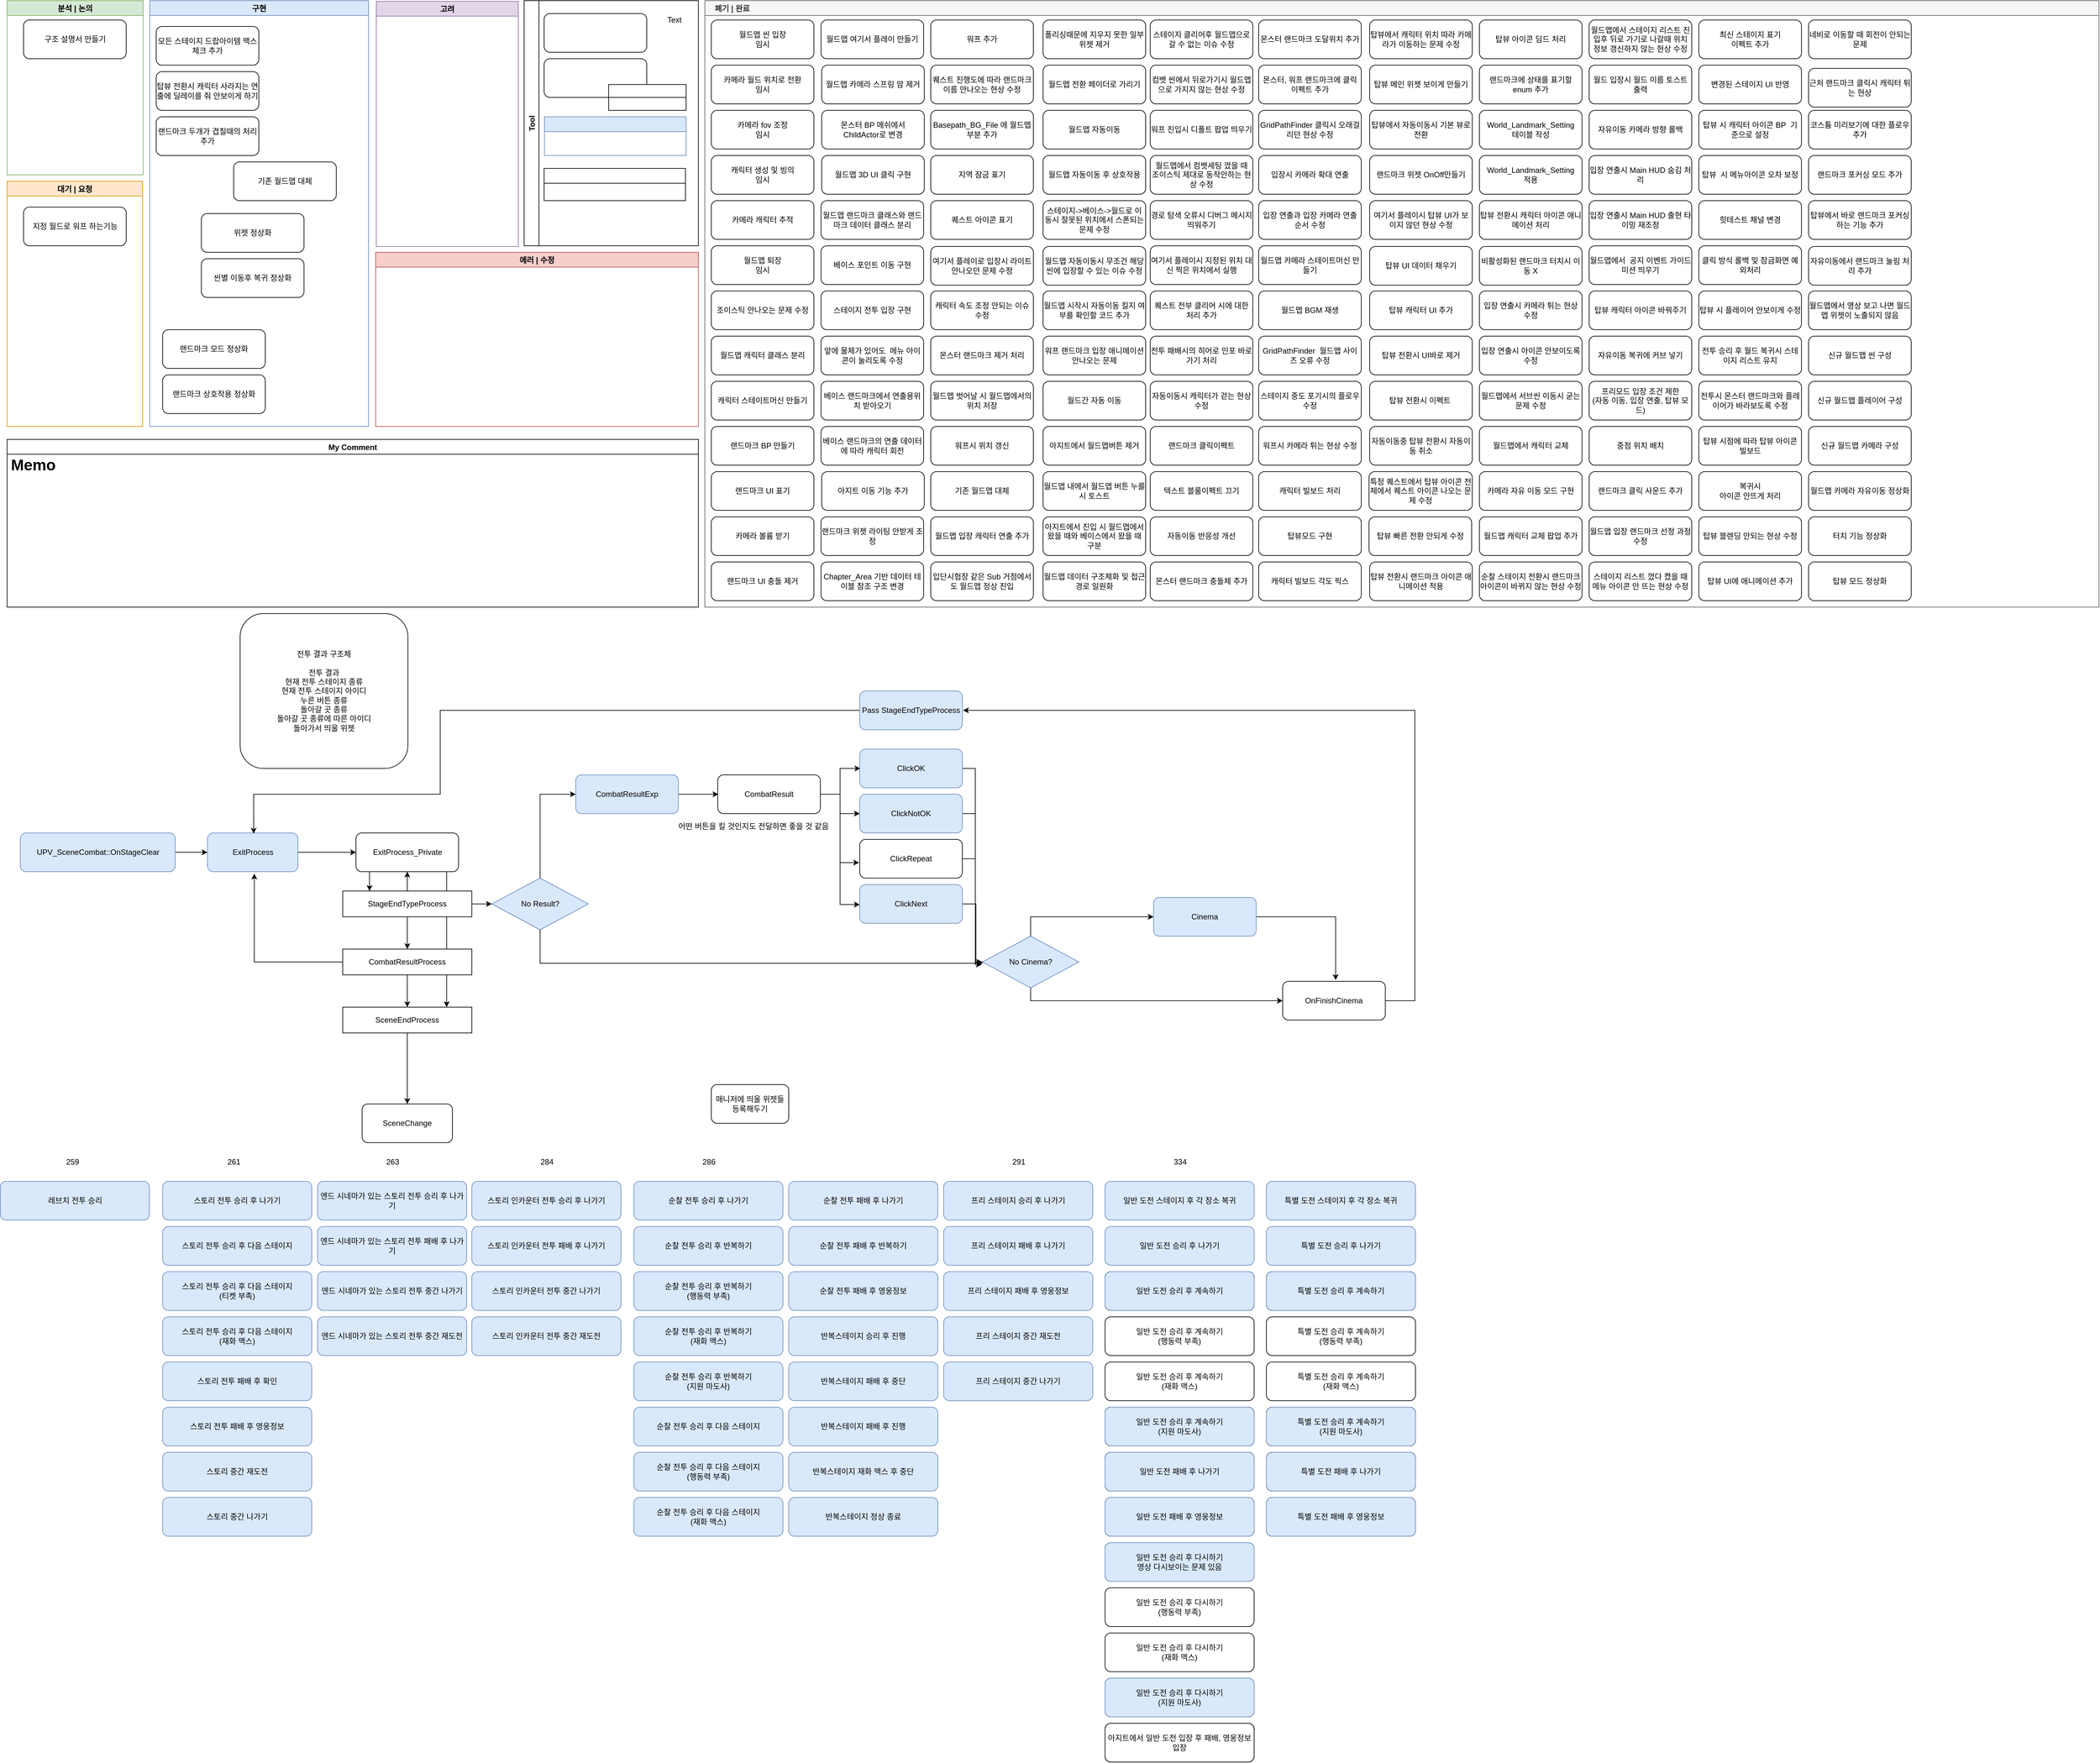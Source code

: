<mxfile version="20.0.1" type="github">
  <diagram id="sQ8EXhfYu_Z4RW1TYD9f" name="Page-1">
    <mxGraphModel dx="1422" dy="762" grid="1" gridSize="10" guides="1" tooltips="1" connect="0" arrows="1" fold="1" page="1" pageScale="1" pageWidth="827" pageHeight="1169" math="0" shadow="0">
      <root>
        <mxCell id="0" />
        <mxCell id="1" parent="0" />
        <mxCell id="t61tYE5_9ADe4W2ooDKp-21" style="edgeStyle=orthogonalEdgeStyle;rounded=0;orthogonalLoop=1;jettySize=auto;html=1;" parent="1" source="t61tYE5_9ADe4W2ooDKp-10" target="t61tYE5_9ADe4W2ooDKp-19" edge="1">
          <mxGeometry relative="1" as="geometry">
            <Array as="points">
              <mxPoint x="730" y="1510" />
              <mxPoint x="730" y="1510" />
            </Array>
          </mxGeometry>
        </mxCell>
        <mxCell id="wOnGFkAYj0Utu0_wV-MN-16" value="구현" style="swimlane;fillColor=#dae8fc;strokeColor=#6c8ebf;" parent="1" vertex="1">
          <mxGeometry x="270" y="50" width="339" height="660" as="geometry" />
        </mxCell>
        <mxCell id="t61tYE5_9ADe4W2ooDKp-1" value="탑뷰 전환시 캐릭터 사라지는 연출에 딜레이를 줘 안보이게 하기" style="rounded=1;whiteSpace=wrap;html=1;" parent="wOnGFkAYj0Utu0_wV-MN-16" vertex="1">
          <mxGeometry x="10" y="110" width="159" height="60" as="geometry" />
        </mxCell>
        <mxCell id="dA8mBhQ8xBqRkSYBBK88-21" value="모든 스테이지 드랍아이템 맥스 체크 추가" style="rounded=1;whiteSpace=wrap;html=1;" parent="wOnGFkAYj0Utu0_wV-MN-16" vertex="1">
          <mxGeometry x="10" y="40" width="159" height="60" as="geometry" />
        </mxCell>
        <mxCell id="tH88tRurDEZZYX3UZ1Wb-2" value="랜드마크 두개가 겹칠때의 처리 추가" style="rounded=1;whiteSpace=wrap;html=1;" parent="wOnGFkAYj0Utu0_wV-MN-16" vertex="1">
          <mxGeometry x="10" y="180" width="159" height="60" as="geometry" />
        </mxCell>
        <mxCell id="stxqKzvu3eA99aNSGff1-3" value="위젯 정상화" style="rounded=1;whiteSpace=wrap;html=1;" parent="wOnGFkAYj0Utu0_wV-MN-16" vertex="1">
          <mxGeometry x="80" y="330" width="159" height="60" as="geometry" />
        </mxCell>
        <mxCell id="NF6qyUkneYACWTzJGOK2-4" value="씬별 이동후 복귀 정상화" style="rounded=1;whiteSpace=wrap;html=1;" parent="wOnGFkAYj0Utu0_wV-MN-16" vertex="1">
          <mxGeometry x="80" y="400" width="159" height="60" as="geometry" />
        </mxCell>
        <mxCell id="NF6qyUkneYACWTzJGOK2-5" value="랜드마크 상호작용 정상화" style="rounded=1;whiteSpace=wrap;html=1;" parent="wOnGFkAYj0Utu0_wV-MN-16" vertex="1">
          <mxGeometry x="20" y="580" width="159" height="60" as="geometry" />
        </mxCell>
        <mxCell id="uuCOjEMeo3gK41kFwVLa-1" value="랜드마크 모드 정상화" style="rounded=1;whiteSpace=wrap;html=1;" parent="wOnGFkAYj0Utu0_wV-MN-16" vertex="1">
          <mxGeometry x="20" y="510" width="159" height="60" as="geometry" />
        </mxCell>
        <mxCell id="5zypE5QVq5Bbwy8KZOGc-1" value="기존 월드맵 대체" style="rounded=1;whiteSpace=wrap;html=1;" vertex="1" parent="wOnGFkAYj0Utu0_wV-MN-16">
          <mxGeometry x="130" y="250" width="159" height="60" as="geometry" />
        </mxCell>
        <mxCell id="wOnGFkAYj0Utu0_wV-MN-17" value="분석 | 논의" style="swimlane;strokeColor=#82b366;fillColor=#D5E8D4;" parent="1" vertex="1">
          <mxGeometry x="49" y="50" width="211" height="270" as="geometry" />
        </mxCell>
        <mxCell id="3n9GUd-Abg_DTLboe1xY-2" value="구조 설명서 만들기" style="rounded=1;whiteSpace=wrap;html=1;" parent="wOnGFkAYj0Utu0_wV-MN-17" vertex="1">
          <mxGeometry x="25.5" y="30" width="159" height="60" as="geometry" />
        </mxCell>
        <mxCell id="wOnGFkAYj0Utu0_wV-MN-18" value="고려" style="swimlane;fillColor=#e1d5e7;strokeColor=#9673a6;" parent="1" vertex="1">
          <mxGeometry x="621" y="51" width="220" height="380" as="geometry" />
        </mxCell>
        <mxCell id="MTrl5ynQiznJmTlUDSWs-4" value="대기 | 요청" style="swimlane;strokeColor=#d79b00;fillColor=#ffe6cc;" parent="1" vertex="1">
          <mxGeometry x="49" y="330" width="210" height="380" as="geometry" />
        </mxCell>
        <mxCell id="ADQ0uxT1Ed19uStfYu5g-4" value="지정 월드로 워프 하는기능" style="rounded=1;whiteSpace=wrap;html=1;" parent="MTrl5ynQiznJmTlUDSWs-4" vertex="1">
          <mxGeometry x="25.5" y="40" width="159" height="60" as="geometry" />
        </mxCell>
        <mxCell id="9A0mLHsorhuxDrabdEOj-9" value="에러 | 수정" style="swimlane;fillColor=#f8cecc;strokeColor=#b85450;startSize=23;" parent="1" vertex="1">
          <mxGeometry x="620" y="440" width="500" height="270" as="geometry">
            <mxRectangle x="620" y="440" width="90" height="23" as="alternateBounds" />
          </mxGeometry>
        </mxCell>
        <mxCell id="hDPYIisuoytdxOGGVnbc-3" value="    폐기 | 완료" style="swimlane;strokeColor=#666666;fillColor=#f5f5f5;fontColor=#333333;align=left;" parent="1" vertex="1">
          <mxGeometry x="1130" y="50" width="2160" height="940" as="geometry">
            <mxRectangle x="1130" y="50" width="90" height="23" as="alternateBounds" />
          </mxGeometry>
        </mxCell>
        <mxCell id="9BVSQYlsmqHMlIktp3W5-5" value="월드맵 씬 입장&lt;br&gt;임시" style="rounded=1;whiteSpace=wrap;html=1;" parent="hDPYIisuoytdxOGGVnbc-3" vertex="1">
          <mxGeometry x="10" y="30" width="159" height="60" as="geometry" />
        </mxCell>
        <mxCell id="kJ8uscEwteNc1p09hnLr-1" value="카메라 월드 위치로 전환&lt;br&gt;임시" style="rounded=1;whiteSpace=wrap;html=1;" parent="hDPYIisuoytdxOGGVnbc-3" vertex="1">
          <mxGeometry x="10" y="100" width="159" height="60" as="geometry" />
        </mxCell>
        <mxCell id="kJ8uscEwteNc1p09hnLr-4" value="카메라 fov 조정&lt;br&gt;임시" style="rounded=1;whiteSpace=wrap;html=1;" parent="hDPYIisuoytdxOGGVnbc-3" vertex="1">
          <mxGeometry x="10" y="170" width="159" height="60" as="geometry" />
        </mxCell>
        <mxCell id="kJ8uscEwteNc1p09hnLr-2" value="캐릭터 생성 및 빙의&lt;br&gt;임시" style="rounded=1;whiteSpace=wrap;html=1;" parent="hDPYIisuoytdxOGGVnbc-3" vertex="1">
          <mxGeometry x="10" y="240" width="159" height="60" as="geometry" />
        </mxCell>
        <mxCell id="yRjn5Evf7NWM66I1Z_kQ-1" value="카메라 캐릭터 추적" style="rounded=1;whiteSpace=wrap;html=1;" parent="hDPYIisuoytdxOGGVnbc-3" vertex="1">
          <mxGeometry x="10" y="310" width="159" height="60" as="geometry" />
        </mxCell>
        <mxCell id="kJ8uscEwteNc1p09hnLr-3" value="월드맵 퇴장&lt;br&gt;임시" style="rounded=1;whiteSpace=wrap;html=1;" parent="hDPYIisuoytdxOGGVnbc-3" vertex="1">
          <mxGeometry x="10" y="380" width="159" height="60" as="geometry" />
        </mxCell>
        <mxCell id="cxw23tFFmiZz1Zq3z1TT-1" value="조이스틱 안나오는 문제 수정" style="rounded=1;whiteSpace=wrap;html=1;" parent="hDPYIisuoytdxOGGVnbc-3" vertex="1">
          <mxGeometry x="10" y="450" width="159" height="60" as="geometry" />
        </mxCell>
        <mxCell id="uF-B9j87NHDLKM0phF6b-1" value="월드맵 캐릭터 클래스 분리" style="rounded=1;whiteSpace=wrap;html=1;" parent="hDPYIisuoytdxOGGVnbc-3" vertex="1">
          <mxGeometry x="10" y="520" width="159" height="60" as="geometry" />
        </mxCell>
        <mxCell id="ntnGT9J50WzDBnbT4Uqs-1" value="캐릭터 스테이트머신 만들기" style="rounded=1;whiteSpace=wrap;html=1;" parent="hDPYIisuoytdxOGGVnbc-3" vertex="1">
          <mxGeometry x="10" y="590" width="159" height="60" as="geometry" />
        </mxCell>
        <mxCell id="kUrRIZUl9LaLp0kbs6zG-4" value="랜드마크 BP 만들기" style="rounded=1;whiteSpace=wrap;html=1;" parent="hDPYIisuoytdxOGGVnbc-3" vertex="1">
          <mxGeometry x="10" y="660" width="159" height="60" as="geometry" />
        </mxCell>
        <mxCell id="kUrRIZUl9LaLp0kbs6zG-2" value="랜드마크 UI 표기" style="rounded=1;whiteSpace=wrap;html=1;" parent="hDPYIisuoytdxOGGVnbc-3" vertex="1">
          <mxGeometry x="10" y="730" width="159" height="60" as="geometry" />
        </mxCell>
        <mxCell id="kUrRIZUl9LaLp0kbs6zG-5" value="카메라 볼륨 받기" style="rounded=1;whiteSpace=wrap;html=1;" parent="hDPYIisuoytdxOGGVnbc-3" vertex="1">
          <mxGeometry x="10" y="800" width="159" height="60" as="geometry" />
        </mxCell>
        <mxCell id="FVeLGarL4Bx6jjXFqlQJ-10" value="랜드마크 UI 충돌 제거" style="rounded=1;whiteSpace=wrap;html=1;" parent="hDPYIisuoytdxOGGVnbc-3" vertex="1">
          <mxGeometry x="10" y="870" width="159" height="60" as="geometry" />
        </mxCell>
        <mxCell id="FVeLGarL4Bx6jjXFqlQJ-15" value="월드맵 여기서 플레이 만들기" style="rounded=1;whiteSpace=wrap;html=1;" parent="hDPYIisuoytdxOGGVnbc-3" vertex="1">
          <mxGeometry x="180" y="30" width="159" height="60" as="geometry" />
        </mxCell>
        <mxCell id="MpmLaDjJg55ybIjkZB8d-1" value="월드맵 카메라 스프링 암 제거" style="rounded=1;whiteSpace=wrap;html=1;" parent="hDPYIisuoytdxOGGVnbc-3" vertex="1">
          <mxGeometry x="181" y="100" width="159" height="60" as="geometry" />
        </mxCell>
        <mxCell id="MpmLaDjJg55ybIjkZB8d-2" value="몬스터 BP 메쉬에서 ChildActor로 변경" style="rounded=1;whiteSpace=wrap;html=1;" parent="hDPYIisuoytdxOGGVnbc-3" vertex="1">
          <mxGeometry x="181" y="170" width="159" height="60" as="geometry" />
        </mxCell>
        <mxCell id="MpmLaDjJg55ybIjkZB8d-3" value="월드맵 3D UI 클릭 구현" style="rounded=1;whiteSpace=wrap;html=1;" parent="hDPYIisuoytdxOGGVnbc-3" vertex="1">
          <mxGeometry x="181" y="240" width="159" height="60" as="geometry" />
        </mxCell>
        <mxCell id="FVeLGarL4Bx6jjXFqlQJ-1" value="월드맵 랜드마크 클래스와 랜드마크 데이터 클래스 분리" style="rounded=1;whiteSpace=wrap;html=1;" parent="hDPYIisuoytdxOGGVnbc-3" vertex="1">
          <mxGeometry x="180" y="310" width="159" height="60" as="geometry" />
        </mxCell>
        <mxCell id="s0KTj7OfFC7dR2lRxoUk-1" value="베이스 포인트 이동 구현" style="rounded=1;whiteSpace=wrap;html=1;" parent="hDPYIisuoytdxOGGVnbc-3" vertex="1">
          <mxGeometry x="180" y="380" width="159" height="60" as="geometry" />
        </mxCell>
        <mxCell id="tX3Zyx4plG_LYguIR7dp-1" value="스테이지 전투 입장 구현" style="rounded=1;whiteSpace=wrap;html=1;" parent="hDPYIisuoytdxOGGVnbc-3" vertex="1">
          <mxGeometry x="180" y="450" width="159" height="60" as="geometry" />
        </mxCell>
        <mxCell id="hu1OD9EVnopHbL7iSOV7-1" value="앞에 물체가 있어도&amp;nbsp; 메뉴 아이콘이 눌리도록 수정" style="rounded=1;whiteSpace=wrap;html=1;" parent="hDPYIisuoytdxOGGVnbc-3" vertex="1">
          <mxGeometry x="180" y="520" width="159" height="60" as="geometry" />
        </mxCell>
        <mxCell id="hu1OD9EVnopHbL7iSOV7-2" value="베이스 랜드마크에서 연출용위치 받아오기" style="rounded=1;whiteSpace=wrap;html=1;" parent="hDPYIisuoytdxOGGVnbc-3" vertex="1">
          <mxGeometry x="180" y="590" width="159" height="60" as="geometry" />
        </mxCell>
        <mxCell id="hu1OD9EVnopHbL7iSOV7-3" value="베이스 랜드마크의 연출 데이터에 따라 캐릭터 회전" style="rounded=1;whiteSpace=wrap;html=1;" parent="hDPYIisuoytdxOGGVnbc-3" vertex="1">
          <mxGeometry x="180" y="660" width="159" height="60" as="geometry" />
        </mxCell>
        <mxCell id="hu1OD9EVnopHbL7iSOV7-6" value="아지트 이동 기능 추가" style="rounded=1;whiteSpace=wrap;html=1;" parent="hDPYIisuoytdxOGGVnbc-3" vertex="1">
          <mxGeometry x="181" y="730" width="159" height="60" as="geometry" />
        </mxCell>
        <mxCell id="FVeLGarL4Bx6jjXFqlQJ-14" value="랜드마크 위젯 라이팅 안받게 조정" style="rounded=1;whiteSpace=wrap;html=1;" parent="hDPYIisuoytdxOGGVnbc-3" vertex="1">
          <mxGeometry x="180" y="800" width="159" height="60" as="geometry" />
        </mxCell>
        <mxCell id="VziutdPzhEZgrA94Z21b-1" value="Chapter_Area 기반 데이터 테이블 참조 구조 변경" style="rounded=1;whiteSpace=wrap;html=1;" parent="hDPYIisuoytdxOGGVnbc-3" vertex="1">
          <mxGeometry x="180" y="870" width="159" height="60" as="geometry" />
        </mxCell>
        <mxCell id="hu1OD9EVnopHbL7iSOV7-5" value="워프 추가" style="rounded=1;whiteSpace=wrap;html=1;" parent="hDPYIisuoytdxOGGVnbc-3" vertex="1">
          <mxGeometry x="350" y="30" width="159" height="60" as="geometry" />
        </mxCell>
        <mxCell id="tX3Zyx4plG_LYguIR7dp-3" value="퀘스트 진행도에 따라 랜드마크 이름 안나오는 현상 수정" style="rounded=1;whiteSpace=wrap;html=1;" parent="hDPYIisuoytdxOGGVnbc-3" vertex="1">
          <mxGeometry x="350" y="100" width="159" height="60" as="geometry" />
        </mxCell>
        <mxCell id="vTnbH4VRIqhErS-_WKO5-2" value="Basepath_BG_File 에 월드맵 부분 추가" style="rounded=1;whiteSpace=wrap;html=1;" parent="hDPYIisuoytdxOGGVnbc-3" vertex="1">
          <mxGeometry x="350" y="170" width="159" height="60" as="geometry" />
        </mxCell>
        <mxCell id="aJXqh1K0Nn5Xe1cv9KpU-2" value="지역 잠금 표기" style="rounded=1;whiteSpace=wrap;html=1;" parent="hDPYIisuoytdxOGGVnbc-3" vertex="1">
          <mxGeometry x="350" y="240" width="159" height="60" as="geometry" />
        </mxCell>
        <mxCell id="aJXqh1K0Nn5Xe1cv9KpU-1" value="퀘스트 아이콘 표기" style="rounded=1;whiteSpace=wrap;html=1;" parent="hDPYIisuoytdxOGGVnbc-3" vertex="1">
          <mxGeometry x="350" y="310" width="159" height="60" as="geometry" />
        </mxCell>
        <mxCell id="FLyrwEwp2BvWuSFHGyy_-1" value="여기서 플레이로 입장시 라이트 안나오던 문제 수정" style="rounded=1;whiteSpace=wrap;html=1;" parent="hDPYIisuoytdxOGGVnbc-3" vertex="1">
          <mxGeometry x="350" y="381" width="159" height="60" as="geometry" />
        </mxCell>
        <mxCell id="3n9GUd-Abg_DTLboe1xY-1" value="캐릭터 속도 조정 안되는 이슈 수정" style="rounded=1;whiteSpace=wrap;html=1;" parent="hDPYIisuoytdxOGGVnbc-3" vertex="1">
          <mxGeometry x="350" y="450" width="159" height="60" as="geometry" />
        </mxCell>
        <mxCell id="aJXqh1K0Nn5Xe1cv9KpU-3" value="몬스터 랜드마크 제거 처리" style="rounded=1;whiteSpace=wrap;html=1;" parent="hDPYIisuoytdxOGGVnbc-3" vertex="1">
          <mxGeometry x="350" y="520" width="159" height="60" as="geometry" />
        </mxCell>
        <mxCell id="aJXqh1K0Nn5Xe1cv9KpU-8" value="월드맵 벗어날 시 월드맵에서의 위치 저장" style="rounded=1;whiteSpace=wrap;html=1;" parent="hDPYIisuoytdxOGGVnbc-3" vertex="1">
          <mxGeometry x="350" y="590" width="159" height="60" as="geometry" />
        </mxCell>
        <mxCell id="aJXqh1K0Nn5Xe1cv9KpU-5" value="워프시 위치 갱신" style="rounded=1;whiteSpace=wrap;html=1;" parent="hDPYIisuoytdxOGGVnbc-3" vertex="1">
          <mxGeometry x="350" y="660" width="159" height="60" as="geometry" />
        </mxCell>
        <mxCell id="VziutdPzhEZgrA94Z21b-2" value="기존 월드맵 대체" style="rounded=1;whiteSpace=wrap;html=1;" parent="hDPYIisuoytdxOGGVnbc-3" vertex="1">
          <mxGeometry x="350" y="730" width="159" height="60" as="geometry" />
        </mxCell>
        <mxCell id="tX3Zyx4plG_LYguIR7dp-2" value="월드맵 입장 캐릭터 연출 추가" style="rounded=1;whiteSpace=wrap;html=1;" parent="hDPYIisuoytdxOGGVnbc-3" vertex="1">
          <mxGeometry x="350" y="800" width="159" height="60" as="geometry" />
        </mxCell>
        <mxCell id="oumLD8d3DvaTa1NXrWpt-25" value="입단시험장 같은 Sub 거점에서도 월드맵 정상 진입" style="rounded=1;whiteSpace=wrap;html=1;" parent="hDPYIisuoytdxOGGVnbc-3" vertex="1">
          <mxGeometry x="350" y="870" width="159" height="60" as="geometry" />
        </mxCell>
        <mxCell id="YOphfvXv3w3T6gH0D8vC-4" value="폴리싱때문에 지우지 못한 일부 위젯 제거" style="rounded=1;whiteSpace=wrap;html=1;" parent="hDPYIisuoytdxOGGVnbc-3" vertex="1">
          <mxGeometry x="524" y="30" width="159" height="60" as="geometry" />
        </mxCell>
        <mxCell id="uF-B9j87NHDLKM0phF6b-2" value="월드맵 전환 페이더로 가리기" style="rounded=1;whiteSpace=wrap;html=1;" parent="hDPYIisuoytdxOGGVnbc-3" vertex="1">
          <mxGeometry x="524" y="100" width="159" height="60" as="geometry" />
        </mxCell>
        <mxCell id="u0nCcGJNxC8-_9czxoVS-1" value="월드맵 자동이동" style="rounded=1;whiteSpace=wrap;html=1;" parent="hDPYIisuoytdxOGGVnbc-3" vertex="1">
          <mxGeometry x="524" y="170" width="159" height="60" as="geometry" />
        </mxCell>
        <mxCell id="u0nCcGJNxC8-_9czxoVS-2" value="월드맵 자동이동 후 상호작용" style="rounded=1;whiteSpace=wrap;html=1;" parent="hDPYIisuoytdxOGGVnbc-3" vertex="1">
          <mxGeometry x="524" y="240" width="159" height="60" as="geometry" />
        </mxCell>
        <mxCell id="Jo1sR8eKfxSIK5YHPcvh-1" value="스테이지-&amp;gt;베이스-&amp;gt;월드로 이동시 잘못된 위치에서 스폰되는 문제 수정" style="rounded=1;whiteSpace=wrap;html=1;" parent="hDPYIisuoytdxOGGVnbc-3" vertex="1">
          <mxGeometry x="524" y="310" width="159" height="60" as="geometry" />
        </mxCell>
        <mxCell id="Jo1sR8eKfxSIK5YHPcvh-6" value="월드맵 자동이동시 무조건 해당 씬에 입장할 수 있는 이슈 수정" style="rounded=1;whiteSpace=wrap;html=1;" parent="hDPYIisuoytdxOGGVnbc-3" vertex="1">
          <mxGeometry x="524" y="381" width="159" height="60" as="geometry" />
        </mxCell>
        <mxCell id="Jo1sR8eKfxSIK5YHPcvh-9" value="월드맵 시작시 자동이동 킬지 여부를 확인할 코드 추가" style="rounded=1;whiteSpace=wrap;html=1;" parent="hDPYIisuoytdxOGGVnbc-3" vertex="1">
          <mxGeometry x="524" y="450" width="159" height="60" as="geometry" />
        </mxCell>
        <mxCell id="8W-5HiM0g_xqCb6TnJaL-1" value="워프 랜드마크 입장 애니메이션 안나오는 문제" style="rounded=1;whiteSpace=wrap;html=1;" parent="hDPYIisuoytdxOGGVnbc-3" vertex="1">
          <mxGeometry x="524" y="520" width="159" height="60" as="geometry" />
        </mxCell>
        <mxCell id="Jo1sR8eKfxSIK5YHPcvh-8" value="월드간 자동 이동" style="rounded=1;whiteSpace=wrap;html=1;" parent="hDPYIisuoytdxOGGVnbc-3" vertex="1">
          <mxGeometry x="524" y="590" width="159" height="60" as="geometry" />
        </mxCell>
        <mxCell id="YOphfvXv3w3T6gH0D8vC-2" value="아지트에서 월드맵버튼 제거" style="rounded=1;whiteSpace=wrap;html=1;" parent="hDPYIisuoytdxOGGVnbc-3" vertex="1">
          <mxGeometry x="524" y="660" width="159" height="60" as="geometry" />
        </mxCell>
        <mxCell id="aJXqh1K0Nn5Xe1cv9KpU-7" value="월드맵 내에서 월드맵 버튼 누를 시 토스트" style="rounded=1;whiteSpace=wrap;html=1;" parent="hDPYIisuoytdxOGGVnbc-3" vertex="1">
          <mxGeometry x="524" y="730" width="159" height="60" as="geometry" />
        </mxCell>
        <mxCell id="YOphfvXv3w3T6gH0D8vC-3" value="아지트에서 진입 시 월드맵에서 왔을 때와 베이스에서 왔을 때 구분" style="rounded=1;whiteSpace=wrap;html=1;" parent="hDPYIisuoytdxOGGVnbc-3" vertex="1">
          <mxGeometry x="524" y="800" width="159" height="60" as="geometry" />
        </mxCell>
        <mxCell id="8W-5HiM0g_xqCb6TnJaL-8" value="월드맵 데이터 구조체화 및 접근 경로 일원화" style="rounded=1;whiteSpace=wrap;html=1;" parent="hDPYIisuoytdxOGGVnbc-3" vertex="1">
          <mxGeometry x="524" y="870" width="159" height="60" as="geometry" />
        </mxCell>
        <mxCell id="Jo1sR8eKfxSIK5YHPcvh-7" value="스테이지 클리어후 월드맵으로 갈 수 없는 이슈 수정" style="rounded=1;whiteSpace=wrap;html=1;" parent="hDPYIisuoytdxOGGVnbc-3" vertex="1">
          <mxGeometry x="690" y="30" width="159" height="60" as="geometry" />
        </mxCell>
        <mxCell id="8W-5HiM0g_xqCb6TnJaL-13" value="컴뱃 씬에서 뒤로가기시 월드맵으로 가지지 않는 현상 수정" style="rounded=1;whiteSpace=wrap;html=1;" parent="hDPYIisuoytdxOGGVnbc-3" vertex="1">
          <mxGeometry x="690" y="100" width="159" height="60" as="geometry" />
        </mxCell>
        <mxCell id="YOphfvXv3w3T6gH0D8vC-1" value="워프 진입시 디폴트 팝업 띄우기" style="rounded=1;whiteSpace=wrap;html=1;" parent="hDPYIisuoytdxOGGVnbc-3" vertex="1">
          <mxGeometry x="690" y="170" width="159" height="60" as="geometry" />
        </mxCell>
        <mxCell id="0YbdCkCPDgOpJQ5s0eNi-1" value="월드맵에서 컴뱃세팅 껐을 때&lt;br&gt;조이스틱 제대로 동작안하는 현상 수정" style="rounded=1;whiteSpace=wrap;html=1;" parent="hDPYIisuoytdxOGGVnbc-3" vertex="1">
          <mxGeometry x="690" y="240" width="159" height="60" as="geometry" />
        </mxCell>
        <mxCell id="8W-5HiM0g_xqCb6TnJaL-3" value="경로 탐색 오류시 디버그 메시지 띄워주기" style="rounded=1;whiteSpace=wrap;html=1;" parent="hDPYIisuoytdxOGGVnbc-3" vertex="1">
          <mxGeometry x="690" y="310" width="159" height="60" as="geometry" />
        </mxCell>
        <mxCell id="0YbdCkCPDgOpJQ5s0eNi-59" value="여기서 플레이시 지정된 위치 대신 찍은 위치에서 실행" style="rounded=1;whiteSpace=wrap;html=1;" parent="hDPYIisuoytdxOGGVnbc-3" vertex="1">
          <mxGeometry x="690" y="380" width="159" height="60" as="geometry" />
        </mxCell>
        <mxCell id="cXrSSiKGNR84lDz2egX0-1" value="퀘스트 전부 클리어 시에 대한 처리 추가" style="rounded=1;whiteSpace=wrap;html=1;" parent="hDPYIisuoytdxOGGVnbc-3" vertex="1">
          <mxGeometry x="690" y="450" width="159" height="60" as="geometry" />
        </mxCell>
        <mxCell id="3n9GUd-Abg_DTLboe1xY-3" value="전투 패배시의 히어로 인포 바로가기 처리" style="rounded=1;whiteSpace=wrap;html=1;" parent="hDPYIisuoytdxOGGVnbc-3" vertex="1">
          <mxGeometry x="690" y="520" width="159" height="60" as="geometry" />
        </mxCell>
        <mxCell id="cXrSSiKGNR84lDz2egX0-2" value="자동이동시 캐릭터가 걷는 현상 수정" style="rounded=1;whiteSpace=wrap;html=1;" parent="hDPYIisuoytdxOGGVnbc-3" vertex="1">
          <mxGeometry x="690" y="590" width="159" height="60" as="geometry" />
        </mxCell>
        <mxCell id="64FQEQr_2ayWrwuSwf5f-1" value="랜드마크 클릭이펙트" style="rounded=1;whiteSpace=wrap;html=1;" parent="hDPYIisuoytdxOGGVnbc-3" vertex="1">
          <mxGeometry x="690" y="660" width="159" height="60" as="geometry" />
        </mxCell>
        <mxCell id="64FQEQr_2ayWrwuSwf5f-2" value="텍스트 블룸이펙트 끄기" style="rounded=1;whiteSpace=wrap;html=1;" parent="hDPYIisuoytdxOGGVnbc-3" vertex="1">
          <mxGeometry x="690" y="730" width="159" height="60" as="geometry" />
        </mxCell>
        <mxCell id="s3fVz8B0_eKCuiCZlDrP-1" value="자동이동 반응성 개선" style="rounded=1;whiteSpace=wrap;html=1;" parent="hDPYIisuoytdxOGGVnbc-3" vertex="1">
          <mxGeometry x="690" y="800" width="159" height="60" as="geometry" />
        </mxCell>
        <mxCell id="64FQEQr_2ayWrwuSwf5f-7" value="몬스터 랜드마크 충돌체 추가" style="rounded=1;whiteSpace=wrap;html=1;" parent="hDPYIisuoytdxOGGVnbc-3" vertex="1">
          <mxGeometry x="690" y="870" width="159" height="60" as="geometry" />
        </mxCell>
        <mxCell id="64FQEQr_2ayWrwuSwf5f-8" value="몬스터 랜드마크 도달위치 추가" style="rounded=1;whiteSpace=wrap;html=1;" parent="hDPYIisuoytdxOGGVnbc-3" vertex="1">
          <mxGeometry x="858" y="30" width="159" height="60" as="geometry" />
        </mxCell>
        <mxCell id="s3fVz8B0_eKCuiCZlDrP-2" value="몬스터, 워프 랜드마크에 클릭 이펙트 추가" style="rounded=1;whiteSpace=wrap;html=1;" parent="hDPYIisuoytdxOGGVnbc-3" vertex="1">
          <mxGeometry x="858" y="100" width="159" height="60" as="geometry" />
        </mxCell>
        <mxCell id="2JIuBZvut24-F72_1Jtr-1" value="GridPathFinder 클릭시 오래걸리던 현상 수정" style="rounded=1;whiteSpace=wrap;html=1;" parent="hDPYIisuoytdxOGGVnbc-3" vertex="1">
          <mxGeometry x="858" y="170" width="159" height="60" as="geometry" />
        </mxCell>
        <mxCell id="64FQEQr_2ayWrwuSwf5f-4" value="입장시 카메라 확대 연출" style="rounded=1;whiteSpace=wrap;html=1;" parent="hDPYIisuoytdxOGGVnbc-3" vertex="1">
          <mxGeometry x="858" y="240" width="159" height="60" as="geometry" />
        </mxCell>
        <mxCell id="to72HJVgrAUHl3wlcvDe-1" value="입장 연출과 입장 카메라 연출 순서 수정" style="rounded=1;whiteSpace=wrap;html=1;" parent="hDPYIisuoytdxOGGVnbc-3" vertex="1">
          <mxGeometry x="858" y="310" width="159" height="60" as="geometry" />
        </mxCell>
        <mxCell id="to72HJVgrAUHl3wlcvDe-2" value="월드맵 카메라 스테이트머신 만들기" style="rounded=1;whiteSpace=wrap;html=1;" parent="hDPYIisuoytdxOGGVnbc-3" vertex="1">
          <mxGeometry x="858" y="380" width="159" height="60" as="geometry" />
        </mxCell>
        <mxCell id="64FQEQr_2ayWrwuSwf5f-5" value="월드맵 BGM 재생" style="rounded=1;whiteSpace=wrap;html=1;" parent="hDPYIisuoytdxOGGVnbc-3" vertex="1">
          <mxGeometry x="858" y="450" width="159" height="60" as="geometry" />
        </mxCell>
        <mxCell id="to72HJVgrAUHl3wlcvDe-3" value="GridPathFinder&amp;nbsp; 월드맵 사이즈 오류 수정" style="rounded=1;whiteSpace=wrap;html=1;" parent="hDPYIisuoytdxOGGVnbc-3" vertex="1">
          <mxGeometry x="858" y="520" width="159" height="60" as="geometry" />
        </mxCell>
        <mxCell id="s3fVz8B0_eKCuiCZlDrP-3" value="스테이지 중도 포기시의 플로우 수정" style="rounded=1;whiteSpace=wrap;html=1;" parent="hDPYIisuoytdxOGGVnbc-3" vertex="1">
          <mxGeometry x="858" y="590" width="159" height="60" as="geometry" />
        </mxCell>
        <mxCell id="6BeGjnloRrR3I4soAt5y-1" value="워프시 카메라 튀는 현상 수정" style="rounded=1;whiteSpace=wrap;html=1;" parent="hDPYIisuoytdxOGGVnbc-3" vertex="1">
          <mxGeometry x="858" y="660" width="159" height="60" as="geometry" />
        </mxCell>
        <mxCell id="6BeGjnloRrR3I4soAt5y-2" value="캐릭터 빌보드 처리" style="rounded=1;whiteSpace=wrap;html=1;" parent="hDPYIisuoytdxOGGVnbc-3" vertex="1">
          <mxGeometry x="858" y="730" width="159" height="60" as="geometry" />
        </mxCell>
        <mxCell id="EZXJnPdTZzkH9vvSo_Yl-1" value="탑뷰모드 구현" style="rounded=1;whiteSpace=wrap;html=1;" parent="hDPYIisuoytdxOGGVnbc-3" vertex="1">
          <mxGeometry x="858" y="800" width="159" height="60" as="geometry" />
        </mxCell>
        <mxCell id="EZXJnPdTZzkH9vvSo_Yl-2" value="캐릭터 빌보드 각도 픽스" style="rounded=1;whiteSpace=wrap;html=1;" parent="hDPYIisuoytdxOGGVnbc-3" vertex="1">
          <mxGeometry x="858" y="870" width="159" height="60" as="geometry" />
        </mxCell>
        <mxCell id="M5cx-8fCUEEudnbn61TY-1" value="탑뷰에서 캐릭터 위치 따라 카메라가 이동하는 문제 수정" style="rounded=1;whiteSpace=wrap;html=1;" parent="hDPYIisuoytdxOGGVnbc-3" vertex="1">
          <mxGeometry x="1030" y="30" width="159" height="60" as="geometry" />
        </mxCell>
        <mxCell id="M5cx-8fCUEEudnbn61TY-2" value="탑뷰 메인 위젯 보이게 만들기" style="rounded=1;whiteSpace=wrap;html=1;" parent="hDPYIisuoytdxOGGVnbc-3" vertex="1">
          <mxGeometry x="1030" y="100" width="159" height="60" as="geometry" />
        </mxCell>
        <mxCell id="M5cx-8fCUEEudnbn61TY-3" value="탑뷰에서 자동이동시 기본 뷰로 전환" style="rounded=1;whiteSpace=wrap;html=1;" parent="hDPYIisuoytdxOGGVnbc-3" vertex="1">
          <mxGeometry x="1030" y="170" width="159" height="60" as="geometry" />
        </mxCell>
        <mxCell id="M5cx-8fCUEEudnbn61TY-4" value="랜드마크 위젯 OnOff만들기" style="rounded=1;whiteSpace=wrap;html=1;" parent="hDPYIisuoytdxOGGVnbc-3" vertex="1">
          <mxGeometry x="1030" y="240" width="159" height="60" as="geometry" />
        </mxCell>
        <mxCell id="M5cx-8fCUEEudnbn61TY-10" value="여기서 플레이시 탑뷰 UI가 보이지 않던 현상 수정" style="rounded=1;whiteSpace=wrap;html=1;" parent="hDPYIisuoytdxOGGVnbc-3" vertex="1">
          <mxGeometry x="1030" y="310" width="159" height="60" as="geometry" />
        </mxCell>
        <mxCell id="M5cx-8fCUEEudnbn61TY-6" value="탑뷰 UI 데이터 채우기" style="rounded=1;whiteSpace=wrap;html=1;" parent="hDPYIisuoytdxOGGVnbc-3" vertex="1">
          <mxGeometry x="1030" y="381" width="159" height="60" as="geometry" />
        </mxCell>
        <mxCell id="M5cx-8fCUEEudnbn61TY-9" value="탑뷰 캐릭터 UI 추가" style="rounded=1;whiteSpace=wrap;html=1;" parent="hDPYIisuoytdxOGGVnbc-3" vertex="1">
          <mxGeometry x="1030" y="450" width="159" height="60" as="geometry" />
        </mxCell>
        <mxCell id="M5cx-8fCUEEudnbn61TY-12" value="탑뷰 전환시 UI바로 제거" style="rounded=1;whiteSpace=wrap;html=1;" parent="hDPYIisuoytdxOGGVnbc-3" vertex="1">
          <mxGeometry x="1030" y="520" width="159" height="60" as="geometry" />
        </mxCell>
        <mxCell id="M5cx-8fCUEEudnbn61TY-13" value="탑뷰 전환시 이펙트&amp;nbsp;" style="rounded=1;whiteSpace=wrap;html=1;" parent="hDPYIisuoytdxOGGVnbc-3" vertex="1">
          <mxGeometry x="1030" y="590" width="159" height="60" as="geometry" />
        </mxCell>
        <mxCell id="00uq8wK7RQb69D_6-GNy-1" value="자동이동중 탑뷰 전환시 자동이동 취소" style="rounded=1;whiteSpace=wrap;html=1;" parent="hDPYIisuoytdxOGGVnbc-3" vertex="1">
          <mxGeometry x="1030" y="660" width="159" height="60" as="geometry" />
        </mxCell>
        <mxCell id="00uq8wK7RQb69D_6-GNy-3" value="특정 퀘스트에서 탑뷰 아이콘 전체에서 퀘스트 아이콘 나오는 문제 수정" style="rounded=1;whiteSpace=wrap;html=1;" parent="hDPYIisuoytdxOGGVnbc-3" vertex="1">
          <mxGeometry x="1029" y="730" width="160" height="60" as="geometry" />
        </mxCell>
        <mxCell id="00uq8wK7RQb69D_6-GNy-4" value="탑뷰 빠른 전환 안되게 수정" style="rounded=1;whiteSpace=wrap;html=1;" parent="hDPYIisuoytdxOGGVnbc-3" vertex="1">
          <mxGeometry x="1029" y="800" width="159" height="60" as="geometry" />
        </mxCell>
        <mxCell id="M5cx-8fCUEEudnbn61TY-11" value="탑뷰 전환시 랜드마크 아이콘 애니메이션 적용" style="rounded=1;whiteSpace=wrap;html=1;" parent="hDPYIisuoytdxOGGVnbc-3" vertex="1">
          <mxGeometry x="1030" y="870" width="159" height="60" as="geometry" />
        </mxCell>
        <mxCell id="EZXJnPdTZzkH9vvSo_Yl-5" value="랜드마크에 상태를 표기할 enum 추가" style="rounded=1;whiteSpace=wrap;html=1;" parent="hDPYIisuoytdxOGGVnbc-3" vertex="1">
          <mxGeometry x="1200" y="100" width="159" height="60" as="geometry" />
        </mxCell>
        <mxCell id="vkU4h4DgNddi4Fep3lrU-1" value="World_Landmark_Setting&lt;br&gt;테이블 작성" style="rounded=1;whiteSpace=wrap;html=1;" parent="hDPYIisuoytdxOGGVnbc-3" vertex="1">
          <mxGeometry x="1200" y="170" width="159" height="60" as="geometry" />
        </mxCell>
        <mxCell id="00uq8wK7RQb69D_6-GNy-2" value="탑뷰 아이콘 딤드 처리" style="rounded=1;whiteSpace=wrap;html=1;" parent="hDPYIisuoytdxOGGVnbc-3" vertex="1">
          <mxGeometry x="1200" y="30" width="159" height="60" as="geometry" />
        </mxCell>
        <mxCell id="vkU4h4DgNddi4Fep3lrU-2" value="&lt;span&gt;World_Landmark_Setting&lt;br&gt;적용&lt;br&gt;&lt;/span&gt;" style="rounded=1;whiteSpace=wrap;html=1;" parent="hDPYIisuoytdxOGGVnbc-3" vertex="1">
          <mxGeometry x="1200" y="240" width="159" height="60" as="geometry" />
        </mxCell>
        <mxCell id="00uq8wK7RQb69D_6-GNy-5" value="탑뷰 전환시 캐릭터 아이콘 애니메이션 처리" style="rounded=1;whiteSpace=wrap;html=1;" parent="hDPYIisuoytdxOGGVnbc-3" vertex="1">
          <mxGeometry x="1200" y="310" width="159" height="60" as="geometry" />
        </mxCell>
        <mxCell id="64FQEQr_2ayWrwuSwf5f-3" value="비활성화된 랜드마크 터치시 이동 X" style="rounded=1;whiteSpace=wrap;html=1;" parent="hDPYIisuoytdxOGGVnbc-3" vertex="1">
          <mxGeometry x="1200" y="381" width="159" height="60" as="geometry" />
        </mxCell>
        <mxCell id="pyqbqzt4Y7K18uowzmh9-1" value="입장 연출시 카메라 튀는 현상 수정" style="rounded=1;whiteSpace=wrap;html=1;" parent="hDPYIisuoytdxOGGVnbc-3" vertex="1">
          <mxGeometry x="1200" y="450" width="159" height="60" as="geometry" />
        </mxCell>
        <mxCell id="pyqbqzt4Y7K18uowzmh9-2" value="입장 연출시 아이콘 안보이도록 수정" style="rounded=1;whiteSpace=wrap;html=1;" parent="hDPYIisuoytdxOGGVnbc-3" vertex="1">
          <mxGeometry x="1200" y="520" width="159" height="60" as="geometry" />
        </mxCell>
        <mxCell id="vkU4h4DgNddi4Fep3lrU-3" value="월드맵에서 서브씬 이동시 굳는 문제 수정" style="rounded=1;whiteSpace=wrap;html=1;" parent="hDPYIisuoytdxOGGVnbc-3" vertex="1">
          <mxGeometry x="1200" y="590" width="159" height="60" as="geometry" />
        </mxCell>
        <mxCell id="pyqbqzt4Y7K18uowzmh9-4" value="월드맵에서 캐릭터 교체" style="rounded=1;whiteSpace=wrap;html=1;" parent="hDPYIisuoytdxOGGVnbc-3" vertex="1">
          <mxGeometry x="1200" y="660" width="159" height="60" as="geometry" />
        </mxCell>
        <mxCell id="EZXJnPdTZzkH9vvSo_Yl-3" value="카메라 자유 이동 모드 구현" style="rounded=1;whiteSpace=wrap;html=1;" parent="hDPYIisuoytdxOGGVnbc-3" vertex="1">
          <mxGeometry x="1200" y="730" width="159" height="60" as="geometry" />
        </mxCell>
        <mxCell id="ZZ_allogNaNS1vJRIOOs-1" value="월드맵 캐릭터 교체 팝업 추가" style="rounded=1;whiteSpace=wrap;html=1;" parent="hDPYIisuoytdxOGGVnbc-3" vertex="1">
          <mxGeometry x="1200" y="800" width="159" height="60" as="geometry" />
        </mxCell>
        <mxCell id="ZZ_allogNaNS1vJRIOOs-2" value="순찰 스테이지 전환시 랜드마크 아이콘이 바뀌지 않는 현상 수정" style="rounded=1;whiteSpace=wrap;html=1;" parent="hDPYIisuoytdxOGGVnbc-3" vertex="1">
          <mxGeometry x="1200" y="870" width="159" height="60" as="geometry" />
        </mxCell>
        <mxCell id="mnf_BsjecDP9vaYiEndk-1" value="월드 입장시 월드 이름 토스트 출력" style="rounded=1;whiteSpace=wrap;html=1;" parent="hDPYIisuoytdxOGGVnbc-3" vertex="1">
          <mxGeometry x="1370" y="100" width="159" height="60" as="geometry" />
        </mxCell>
        <mxCell id="mnf_BsjecDP9vaYiEndk-5" value="자유이동 카메라 방향 롤백" style="rounded=1;whiteSpace=wrap;html=1;" parent="hDPYIisuoytdxOGGVnbc-3" vertex="1">
          <mxGeometry x="1370" y="170" width="159" height="60" as="geometry" />
        </mxCell>
        <mxCell id="mnf_BsjecDP9vaYiEndk-4" value="입장 연출시 Main HUD 숨김 처리" style="rounded=1;whiteSpace=wrap;html=1;" parent="hDPYIisuoytdxOGGVnbc-3" vertex="1">
          <mxGeometry x="1370" y="240" width="159" height="60" as="geometry" />
        </mxCell>
        <mxCell id="mnf_BsjecDP9vaYiEndk-9" value="입장 연출시 Main HUD 출현 타이밍 재조정" style="rounded=1;whiteSpace=wrap;html=1;" parent="hDPYIisuoytdxOGGVnbc-3" vertex="1">
          <mxGeometry x="1370" y="310" width="159" height="60" as="geometry" />
        </mxCell>
        <mxCell id="mnf_BsjecDP9vaYiEndk-3" value="월드맵에서&amp;nbsp; 공지 이벤트 가이드 미션 띄우기" style="rounded=1;whiteSpace=wrap;html=1;" parent="hDPYIisuoytdxOGGVnbc-3" vertex="1">
          <mxGeometry x="1370" y="380" width="159" height="60" as="geometry" />
        </mxCell>
        <mxCell id="mnf_BsjecDP9vaYiEndk-2" value="탑뷰 캐릭터 아이콘 바꿔주기" style="rounded=1;whiteSpace=wrap;html=1;" parent="hDPYIisuoytdxOGGVnbc-3" vertex="1">
          <mxGeometry x="1370" y="450" width="159" height="60" as="geometry" />
        </mxCell>
        <mxCell id="mnf_BsjecDP9vaYiEndk-8" value="자유이동 복귀에 커브 넣기" style="rounded=1;whiteSpace=wrap;html=1;" parent="hDPYIisuoytdxOGGVnbc-3" vertex="1">
          <mxGeometry x="1370" y="520" width="159" height="60" as="geometry" />
        </mxCell>
        <mxCell id="mnf_BsjecDP9vaYiEndk-7" value="프리모드 입장 조건 제한&lt;br&gt;(자동 이동, 입장 연출, 탑뷰 모드)" style="rounded=1;whiteSpace=wrap;html=1;" parent="hDPYIisuoytdxOGGVnbc-3" vertex="1">
          <mxGeometry x="1370" y="590" width="159" height="60" as="geometry" />
        </mxCell>
        <mxCell id="mnf_BsjecDP9vaYiEndk-6" value="중점 위치 배치" style="rounded=1;whiteSpace=wrap;html=1;" parent="hDPYIisuoytdxOGGVnbc-3" vertex="1">
          <mxGeometry x="1370" y="660" width="159" height="60" as="geometry" />
        </mxCell>
        <mxCell id="mnf_BsjecDP9vaYiEndk-10" value="랜드마크 클릭 사운드 추가" style="rounded=1;whiteSpace=wrap;html=1;" parent="hDPYIisuoytdxOGGVnbc-3" vertex="1">
          <mxGeometry x="1370" y="730" width="159" height="60" as="geometry" />
        </mxCell>
        <mxCell id="ADQ0uxT1Ed19uStfYu5g-1" value="월드맵 입장 랜드마크 선정 과정 수정" style="rounded=1;whiteSpace=wrap;html=1;" parent="hDPYIisuoytdxOGGVnbc-3" vertex="1">
          <mxGeometry x="1370" y="800" width="159" height="60" as="geometry" />
        </mxCell>
        <mxCell id="ADQ0uxT1Ed19uStfYu5g-2" value="스테이지 리스트 껐다 켰을 때 메뉴 아이콘 안 뜨는 현상 수정" style="rounded=1;whiteSpace=wrap;html=1;" parent="hDPYIisuoytdxOGGVnbc-3" vertex="1">
          <mxGeometry x="1370" y="870" width="159" height="60" as="geometry" />
        </mxCell>
        <mxCell id="ADQ0uxT1Ed19uStfYu5g-3" value="변경된 스테이지 UI 반영" style="rounded=1;whiteSpace=wrap;html=1;" parent="hDPYIisuoytdxOGGVnbc-3" vertex="1">
          <mxGeometry x="1540" y="100" width="159" height="60" as="geometry" />
        </mxCell>
        <mxCell id="R7_haFQ820AaPYOJl5g9-1" value="탑뷰 시 캐릭터 아이콘 BP&amp;nbsp; 기준으로 설정" style="rounded=1;whiteSpace=wrap;html=1;" parent="hDPYIisuoytdxOGGVnbc-3" vertex="1">
          <mxGeometry x="1540" y="170" width="159" height="60" as="geometry" />
        </mxCell>
        <mxCell id="R7_haFQ820AaPYOJl5g9-2" value="탑뷰&amp;nbsp; 시 메뉴아이콘 오차 보정" style="rounded=1;whiteSpace=wrap;html=1;" parent="hDPYIisuoytdxOGGVnbc-3" vertex="1">
          <mxGeometry x="1540" y="240" width="159" height="60" as="geometry" />
        </mxCell>
        <mxCell id="5x3nI9I8BunxCBTQifZ8-1" value="힛테스트 채널 변경" style="rounded=1;whiteSpace=wrap;html=1;" parent="hDPYIisuoytdxOGGVnbc-3" vertex="1">
          <mxGeometry x="1540" y="310" width="159" height="60" as="geometry" />
        </mxCell>
        <mxCell id="-KJIVDEVjarwDbDfy3RH-1" value="클릭 방식 롤백 및 잠금화면 예외처리" style="rounded=1;whiteSpace=wrap;html=1;" parent="hDPYIisuoytdxOGGVnbc-3" vertex="1">
          <mxGeometry x="1540" y="380" width="159" height="60" as="geometry" />
        </mxCell>
        <mxCell id="R7_haFQ820AaPYOJl5g9-3" value="탑뷰 시 플레이어 안보이게 수정" style="rounded=1;whiteSpace=wrap;html=1;" parent="hDPYIisuoytdxOGGVnbc-3" vertex="1">
          <mxGeometry x="1540" y="450" width="159" height="60" as="geometry" />
        </mxCell>
        <mxCell id="ADQ0uxT1Ed19uStfYu5g-5" value="전투 승리 후 월드 복귀시 스테이지 리스트 유지" style="rounded=1;whiteSpace=wrap;html=1;" parent="hDPYIisuoytdxOGGVnbc-3" vertex="1">
          <mxGeometry x="1540" y="520" width="159" height="60" as="geometry" />
        </mxCell>
        <mxCell id="dA8mBhQ8xBqRkSYBBK88-18" value="전투시 몬스터 랜드마크와 플레이어가 바라보도록 수정" style="rounded=1;whiteSpace=wrap;html=1;" parent="hDPYIisuoytdxOGGVnbc-3" vertex="1">
          <mxGeometry x="1540" y="590" width="159" height="60" as="geometry" />
        </mxCell>
        <mxCell id="vkU4h4DgNddi4Fep3lrU-4" value="탑뷰 시점에 따라 탑뷰 아이콘 빌보드" style="rounded=1;whiteSpace=wrap;html=1;" parent="hDPYIisuoytdxOGGVnbc-3" vertex="1">
          <mxGeometry x="1540" y="660" width="159" height="60" as="geometry" />
        </mxCell>
        <mxCell id="dc0jTIMLgrcwtydTX8lu-1" value="복귀시&lt;br&gt;아이콘 안뜨게 처리" style="rounded=1;whiteSpace=wrap;html=1;" parent="hDPYIisuoytdxOGGVnbc-3" vertex="1">
          <mxGeometry x="1540" y="730" width="159" height="60" as="geometry" />
        </mxCell>
        <mxCell id="dA8mBhQ8xBqRkSYBBK88-19" value="탑뷰 블렌딩 안되는 현상 수정" style="rounded=1;whiteSpace=wrap;html=1;" parent="hDPYIisuoytdxOGGVnbc-3" vertex="1">
          <mxGeometry x="1540" y="800" width="159" height="60" as="geometry" />
        </mxCell>
        <mxCell id="dA8mBhQ8xBqRkSYBBK88-22" value="탑뷰 UI에 애니메이션 추가" style="rounded=1;whiteSpace=wrap;html=1;" parent="hDPYIisuoytdxOGGVnbc-3" vertex="1">
          <mxGeometry x="1540" y="870" width="159" height="60" as="geometry" />
        </mxCell>
        <mxCell id="E4y-HX-GbuqqLlXtMpzm-1" value="코스튬 미리보기에 대한 플로우 추가" style="rounded=1;whiteSpace=wrap;html=1;" parent="hDPYIisuoytdxOGGVnbc-3" vertex="1">
          <mxGeometry x="1710" y="170" width="159" height="60" as="geometry" />
        </mxCell>
        <mxCell id="TReP1YVHW7QV6D7MhSft-1" value="랜드마크 포커싱 모드 추가" style="rounded=1;whiteSpace=wrap;html=1;" parent="hDPYIisuoytdxOGGVnbc-3" vertex="1">
          <mxGeometry x="1710" y="240" width="159" height="60" as="geometry" />
        </mxCell>
        <mxCell id="a_92vd8wkXU_vev4LflZ-1" value="탑뷰에서 바로 랜드마크 포커싱 하는 기능 추가" style="rounded=1;whiteSpace=wrap;html=1;" parent="hDPYIisuoytdxOGGVnbc-3" vertex="1">
          <mxGeometry x="1710" y="310" width="159" height="60" as="geometry" />
        </mxCell>
        <mxCell id="pyqbqzt4Y7K18uowzmh9-3" value="자유이동에서 랜드마크 눌림 처리 추가" style="rounded=1;whiteSpace=wrap;html=1;" parent="hDPYIisuoytdxOGGVnbc-3" vertex="1">
          <mxGeometry x="1710" y="381" width="159" height="60" as="geometry" />
        </mxCell>
        <mxCell id="w7RAfR1nLSR_LPooRSeb-1" value="월드맵에서 영상 보고 나면 월드맵 위젯이 노출되지 않음" style="rounded=1;whiteSpace=wrap;html=1;" parent="hDPYIisuoytdxOGGVnbc-3" vertex="1">
          <mxGeometry x="1710" y="450" width="159" height="60" as="geometry" />
        </mxCell>
        <mxCell id="NF6qyUkneYACWTzJGOK2-1" value="신규 월드맵 씬 구성" style="rounded=1;whiteSpace=wrap;html=1;" parent="hDPYIisuoytdxOGGVnbc-3" vertex="1">
          <mxGeometry x="1710" y="520" width="159" height="60" as="geometry" />
        </mxCell>
        <mxCell id="NF6qyUkneYACWTzJGOK2-2" value="신규 월드맵 플레이어 구성" style="rounded=1;whiteSpace=wrap;html=1;" parent="hDPYIisuoytdxOGGVnbc-3" vertex="1">
          <mxGeometry x="1710" y="590" width="159" height="60" as="geometry" />
        </mxCell>
        <mxCell id="stxqKzvu3eA99aNSGff1-2" value="신규 월드맵 카메라 구성" style="rounded=1;whiteSpace=wrap;html=1;" parent="hDPYIisuoytdxOGGVnbc-3" vertex="1">
          <mxGeometry x="1710" y="660" width="159" height="60" as="geometry" />
        </mxCell>
        <mxCell id="i3ZYrzTtTBeootf22tKf-1" value="월드맵 카메라 자유이동 정상화" style="rounded=1;whiteSpace=wrap;html=1;" parent="hDPYIisuoytdxOGGVnbc-3" vertex="1">
          <mxGeometry x="1710" y="730" width="159" height="60" as="geometry" />
        </mxCell>
        <mxCell id="stxqKzvu3eA99aNSGff1-1" value="터치 기능 정상화" style="rounded=1;whiteSpace=wrap;html=1;" parent="hDPYIisuoytdxOGGVnbc-3" vertex="1">
          <mxGeometry x="1710" y="800" width="159" height="60" as="geometry" />
        </mxCell>
        <mxCell id="NF6qyUkneYACWTzJGOK2-3" value="탑뷰 모드 정상화" style="rounded=1;whiteSpace=wrap;html=1;" parent="hDPYIisuoytdxOGGVnbc-3" vertex="1">
          <mxGeometry x="1710" y="870" width="159" height="60" as="geometry" />
        </mxCell>
        <mxCell id="6kkVd8V_ymKgZ0_L0vxy-3" value="My Comment" style="swimlane;" parent="1" vertex="1">
          <mxGeometry x="49" y="730" width="1071" height="260" as="geometry">
            <mxRectangle x="49" y="720" width="100" height="23" as="alternateBounds" />
          </mxGeometry>
        </mxCell>
        <mxCell id="KfCYHrgsOKh0RXw9eGPa-2" value="&lt;h1&gt;Memo&lt;/h1&gt;" style="text;html=1;strokeColor=none;fillColor=none;spacing=5;spacingTop=-20;whiteSpace=wrap;overflow=hidden;rounded=0;align=left;" parent="6kkVd8V_ymKgZ0_L0vxy-3" vertex="1">
          <mxGeometry x="1" y="20" width="1070" height="240" as="geometry" />
        </mxCell>
        <mxCell id="oumLD8d3DvaTa1NXrWpt-27" value="Tool" style="swimlane;horizontal=0;" parent="1" vertex="1">
          <mxGeometry x="850" y="50" width="270" height="380" as="geometry" />
        </mxCell>
        <mxCell id="oumLD8d3DvaTa1NXrWpt-31" value="" style="group" parent="oumLD8d3DvaTa1NXrWpt-27" vertex="1" connectable="0">
          <mxGeometry x="31" y="90" width="220" height="80" as="geometry" />
        </mxCell>
        <mxCell id="oumLD8d3DvaTa1NXrWpt-28" value="" style="rounded=1;whiteSpace=wrap;html=1;" parent="oumLD8d3DvaTa1NXrWpt-31" vertex="1">
          <mxGeometry width="159" height="60" as="geometry" />
        </mxCell>
        <mxCell id="oumLD8d3DvaTa1NXrWpt-29" value="" style="rounded=0;whiteSpace=wrap;html=1;" parent="oumLD8d3DvaTa1NXrWpt-31" vertex="1">
          <mxGeometry x="100" y="60" width="120" height="20" as="geometry" />
        </mxCell>
        <mxCell id="oumLD8d3DvaTa1NXrWpt-30" value="" style="rounded=0;whiteSpace=wrap;html=1;" parent="oumLD8d3DvaTa1NXrWpt-31" vertex="1">
          <mxGeometry x="100" y="40" width="120" height="20" as="geometry" />
        </mxCell>
        <mxCell id="oumLD8d3DvaTa1NXrWpt-32" value="" style="swimlane;fillColor=#dae8fc;strokeColor=#6c8ebf;" parent="oumLD8d3DvaTa1NXrWpt-27" vertex="1">
          <mxGeometry x="31.5" y="180" width="219.5" height="60" as="geometry" />
        </mxCell>
        <mxCell id="oumLD8d3DvaTa1NXrWpt-34" value="" style="swimlane;" parent="oumLD8d3DvaTa1NXrWpt-27" vertex="1">
          <mxGeometry x="31" y="260" width="219" height="50" as="geometry" />
        </mxCell>
        <mxCell id="Fb32EvJjGHJRLybvlaYY-3" value="Text" style="text;html=1;align=left;verticalAlign=middle;resizable=0;points=[];autosize=1;strokeColor=none;" parent="oumLD8d3DvaTa1NXrWpt-27" vertex="1">
          <mxGeometry x="220" y="20" width="40" height="20" as="geometry" />
        </mxCell>
        <mxCell id="tH88tRurDEZZYX3UZ1Wb-1" value="" style="rounded=1;whiteSpace=wrap;html=1;" parent="oumLD8d3DvaTa1NXrWpt-27" vertex="1">
          <mxGeometry x="31" y="20" width="159" height="60" as="geometry" />
        </mxCell>
        <mxCell id="t61tYE5_9ADe4W2ooDKp-3" style="edgeStyle=orthogonalEdgeStyle;rounded=0;orthogonalLoop=1;jettySize=auto;html=1;" parent="1" source="0KTxnGNHvr2HrzmjyLr9-1" target="t61tYE5_9ADe4W2ooDKp-2" edge="1">
          <mxGeometry relative="1" as="geometry" />
        </mxCell>
        <mxCell id="0KTxnGNHvr2HrzmjyLr9-1" value="UPV_SceneCombat::OnStageClear" style="rounded=1;whiteSpace=wrap;html=1;fillColor=#dae8fc;strokeColor=#6c8ebf;" parent="1" vertex="1">
          <mxGeometry x="69.5" y="1340" width="240" height="60" as="geometry" />
        </mxCell>
        <mxCell id="ZZ_allogNaNS1vJRIOOs-3" value="월드맵에서 스테이지 리스트 진입후 뒤로 가기로 나갈때 위치 정보 갱신하지 않는 현상 수정" style="rounded=1;whiteSpace=wrap;html=1;" parent="1" vertex="1">
          <mxGeometry x="2500" y="80" width="159" height="60" as="geometry" />
        </mxCell>
        <mxCell id="ADQ0uxT1Ed19uStfYu5g-6" value="최신 스테이지 표기&lt;br&gt;이펙트 추가" style="rounded=1;whiteSpace=wrap;html=1;" parent="1" vertex="1">
          <mxGeometry x="2670" y="80" width="159" height="60" as="geometry" />
        </mxCell>
        <mxCell id="t61tYE5_9ADe4W2ooDKp-14" style="edgeStyle=orthogonalEdgeStyle;rounded=0;orthogonalLoop=1;jettySize=auto;html=1;" parent="1" source="t61tYE5_9ADe4W2ooDKp-2" target="t61tYE5_9ADe4W2ooDKp-10" edge="1">
          <mxGeometry relative="1" as="geometry" />
        </mxCell>
        <mxCell id="t61tYE5_9ADe4W2ooDKp-2" value="ExitProcess" style="rounded=1;whiteSpace=wrap;html=1;fillColor=#dae8fc;strokeColor=#6c8ebf;" parent="1" vertex="1">
          <mxGeometry x="359.5" y="1340" width="140" height="60" as="geometry" />
        </mxCell>
        <mxCell id="t61tYE5_9ADe4W2ooDKp-4" value="전투 결과 구조체&lt;br&gt;&lt;br&gt;전투 결과&lt;br&gt;현재 전투 스테이지 종류&lt;br&gt;현재 전투 스테이지 아이디&lt;br&gt;누른 버튼 종류&lt;br&gt;돌아갈 곳 종류&lt;br&gt;돌아갈 곳 종류에 따른 아이디&lt;br&gt;돌아가서 띄울 위젯" style="rounded=1;whiteSpace=wrap;html=1;" parent="1" vertex="1">
          <mxGeometry x="410" y="1000" width="260" height="240" as="geometry" />
        </mxCell>
        <mxCell id="t61tYE5_9ADe4W2ooDKp-9" value="" style="group" parent="1" vertex="1" connectable="0">
          <mxGeometry x="589.5" y="1340" width="440" height="220" as="geometry" />
        </mxCell>
        <mxCell id="t61tYE5_9ADe4W2ooDKp-15" style="edgeStyle=orthogonalEdgeStyle;rounded=0;orthogonalLoop=1;jettySize=auto;html=1;" parent="t61tYE5_9ADe4W2ooDKp-9" source="t61tYE5_9ADe4W2ooDKp-10" target="t61tYE5_9ADe4W2ooDKp-12" edge="1">
          <mxGeometry relative="1" as="geometry">
            <Array as="points">
              <mxPoint x="21" y="70" />
              <mxPoint x="21" y="70" />
            </Array>
          </mxGeometry>
        </mxCell>
        <mxCell id="L-gfdlIot3SjDXw3qWa8-2" style="edgeStyle=orthogonalEdgeStyle;rounded=0;orthogonalLoop=1;jettySize=auto;html=1;" parent="t61tYE5_9ADe4W2ooDKp-9" source="t61tYE5_9ADe4W2ooDKp-10" target="L-gfdlIot3SjDXw3qWa8-1" edge="1">
          <mxGeometry relative="1" as="geometry" />
        </mxCell>
        <mxCell id="t61tYE5_9ADe4W2ooDKp-10" value="ExitProcess_Private" style="rounded=1;whiteSpace=wrap;html=1;" parent="t61tYE5_9ADe4W2ooDKp-9" vertex="1">
          <mxGeometry width="159" height="60" as="geometry" />
        </mxCell>
        <mxCell id="L-gfdlIot3SjDXw3qWa8-8" value="" style="edgeStyle=orthogonalEdgeStyle;rounded=0;orthogonalLoop=1;jettySize=auto;html=1;" parent="t61tYE5_9ADe4W2ooDKp-9" source="t61tYE5_9ADe4W2ooDKp-12" target="t61tYE5_9ADe4W2ooDKp-10" edge="1">
          <mxGeometry relative="1" as="geometry" />
        </mxCell>
        <mxCell id="t61tYE5_9ADe4W2ooDKp-12" value="StageEndTypeProcess" style="rounded=0;whiteSpace=wrap;html=1;" parent="t61tYE5_9ADe4W2ooDKp-9" vertex="1">
          <mxGeometry x="-20.5" y="90" width="200" height="40" as="geometry" />
        </mxCell>
        <mxCell id="t61tYE5_9ADe4W2ooDKp-23" value="No Result?" style="rhombus;whiteSpace=wrap;html=1;fillColor=#dae8fc;strokeColor=#6c8ebf;" parent="t61tYE5_9ADe4W2ooDKp-9" vertex="1">
          <mxGeometry x="210.5" y="70" width="149.5" height="80" as="geometry" />
        </mxCell>
        <mxCell id="L-gfdlIot3SjDXw3qWa8-1" value="CombatResultProcess" style="rounded=0;whiteSpace=wrap;html=1;" parent="t61tYE5_9ADe4W2ooDKp-9" vertex="1">
          <mxGeometry x="-20.5" y="180" width="200" height="40" as="geometry" />
        </mxCell>
        <mxCell id="t61tYE5_9ADe4W2ooDKp-29" style="edgeStyle=orthogonalEdgeStyle;rounded=0;orthogonalLoop=1;jettySize=auto;html=1;entryX=0.006;entryY=0.5;entryDx=0;entryDy=0;entryPerimeter=0;" parent="1" source="t61tYE5_9ADe4W2ooDKp-16" target="t61tYE5_9ADe4W2ooDKp-28" edge="1">
          <mxGeometry relative="1" as="geometry" />
        </mxCell>
        <mxCell id="t61tYE5_9ADe4W2ooDKp-16" value="CombatResultExp" style="rounded=1;whiteSpace=wrap;html=1;fillColor=#dae8fc;strokeColor=#6c8ebf;" parent="1" vertex="1">
          <mxGeometry x="930" y="1250" width="159" height="60" as="geometry" />
        </mxCell>
        <mxCell id="t61tYE5_9ADe4W2ooDKp-44" style="edgeStyle=orthogonalEdgeStyle;rounded=0;orthogonalLoop=1;jettySize=auto;html=1;entryX=0.516;entryY=-0.033;entryDx=0;entryDy=0;entryPerimeter=0;" parent="1" source="t61tYE5_9ADe4W2ooDKp-18" target="t61tYE5_9ADe4W2ooDKp-42" edge="1">
          <mxGeometry relative="1" as="geometry" />
        </mxCell>
        <mxCell id="t61tYE5_9ADe4W2ooDKp-18" value="Cinema" style="rounded=1;whiteSpace=wrap;html=1;fillColor=#dae8fc;strokeColor=#6c8ebf;" parent="1" vertex="1">
          <mxGeometry x="1825.25" y="1440" width="159" height="60" as="geometry" />
        </mxCell>
        <mxCell id="L-gfdlIot3SjDXw3qWa8-7" style="edgeStyle=orthogonalEdgeStyle;rounded=0;orthogonalLoop=1;jettySize=auto;html=1;" parent="1" source="t61tYE5_9ADe4W2ooDKp-19" target="L-gfdlIot3SjDXw3qWa8-6" edge="1">
          <mxGeometry relative="1" as="geometry">
            <Array as="points">
              <mxPoint x="669" y="1730" />
              <mxPoint x="669" y="1730" />
            </Array>
          </mxGeometry>
        </mxCell>
        <mxCell id="t61tYE5_9ADe4W2ooDKp-19" value="SceneEndProcess" style="rounded=0;whiteSpace=wrap;html=1;" parent="1" vertex="1">
          <mxGeometry x="569" y="1610" width="200" height="40" as="geometry" />
        </mxCell>
        <mxCell id="t61tYE5_9ADe4W2ooDKp-52" style="edgeStyle=orthogonalEdgeStyle;rounded=0;orthogonalLoop=1;jettySize=auto;html=1;entryX=0.006;entryY=0.5;entryDx=0;entryDy=0;entryPerimeter=0;" parent="1" source="t61tYE5_9ADe4W2ooDKp-28" target="t61tYE5_9ADe4W2ooDKp-48" edge="1">
          <mxGeometry relative="1" as="geometry" />
        </mxCell>
        <mxCell id="t61tYE5_9ADe4W2ooDKp-53" style="edgeStyle=orthogonalEdgeStyle;rounded=0;orthogonalLoop=1;jettySize=auto;html=1;" parent="1" source="t61tYE5_9ADe4W2ooDKp-28" target="t61tYE5_9ADe4W2ooDKp-49" edge="1">
          <mxGeometry relative="1" as="geometry" />
        </mxCell>
        <mxCell id="t61tYE5_9ADe4W2ooDKp-54" style="edgeStyle=orthogonalEdgeStyle;rounded=0;orthogonalLoop=1;jettySize=auto;html=1;entryX=-0.006;entryY=0.6;entryDx=0;entryDy=0;entryPerimeter=0;" parent="1" source="t61tYE5_9ADe4W2ooDKp-28" target="t61tYE5_9ADe4W2ooDKp-50" edge="1">
          <mxGeometry relative="1" as="geometry" />
        </mxCell>
        <mxCell id="L-gfdlIot3SjDXw3qWa8-10" style="edgeStyle=orthogonalEdgeStyle;rounded=0;orthogonalLoop=1;jettySize=auto;html=1;entryX=0;entryY=0.517;entryDx=0;entryDy=0;entryPerimeter=0;" parent="1" source="t61tYE5_9ADe4W2ooDKp-28" target="L-gfdlIot3SjDXw3qWa8-9" edge="1">
          <mxGeometry relative="1" as="geometry" />
        </mxCell>
        <mxCell id="t61tYE5_9ADe4W2ooDKp-28" value="CombatResult" style="rounded=1;whiteSpace=wrap;html=1;" parent="1" vertex="1">
          <mxGeometry x="1150" y="1250" width="159" height="60" as="geometry" />
        </mxCell>
        <mxCell id="t61tYE5_9ADe4W2ooDKp-31" style="edgeStyle=orthogonalEdgeStyle;rounded=0;orthogonalLoop=1;jettySize=auto;html=1;" parent="1" source="t61tYE5_9ADe4W2ooDKp-12" edge="1">
          <mxGeometry relative="1" as="geometry">
            <mxPoint x="800" y="1450" as="targetPoint" />
          </mxGeometry>
        </mxCell>
        <mxCell id="t61tYE5_9ADe4W2ooDKp-33" style="edgeStyle=orthogonalEdgeStyle;rounded=0;orthogonalLoop=1;jettySize=auto;html=1;entryX=0;entryY=0.5;entryDx=0;entryDy=0;entryPerimeter=0;" parent="1" source="t61tYE5_9ADe4W2ooDKp-23" target="t61tYE5_9ADe4W2ooDKp-16" edge="1">
          <mxGeometry relative="1" as="geometry">
            <Array as="points">
              <mxPoint x="875" y="1280" />
            </Array>
          </mxGeometry>
        </mxCell>
        <mxCell id="t61tYE5_9ADe4W2ooDKp-41" style="edgeStyle=orthogonalEdgeStyle;rounded=0;orthogonalLoop=1;jettySize=auto;html=1;" parent="1" source="t61tYE5_9ADe4W2ooDKp-39" target="t61tYE5_9ADe4W2ooDKp-18" edge="1">
          <mxGeometry relative="1" as="geometry">
            <Array as="points">
              <mxPoint x="1635.25" y="1470" />
            </Array>
          </mxGeometry>
        </mxCell>
        <mxCell id="t61tYE5_9ADe4W2ooDKp-43" style="edgeStyle=orthogonalEdgeStyle;rounded=0;orthogonalLoop=1;jettySize=auto;html=1;" parent="1" source="t61tYE5_9ADe4W2ooDKp-39" target="t61tYE5_9ADe4W2ooDKp-42" edge="1">
          <mxGeometry relative="1" as="geometry">
            <Array as="points">
              <mxPoint x="1635.25" y="1600" />
            </Array>
          </mxGeometry>
        </mxCell>
        <mxCell id="t61tYE5_9ADe4W2ooDKp-39" value="No Cinema?" style="rhombus;whiteSpace=wrap;html=1;fillColor=#dae8fc;strokeColor=#6c8ebf;" parent="1" vertex="1">
          <mxGeometry x="1560" y="1500" width="149.5" height="80" as="geometry" />
        </mxCell>
        <mxCell id="t61tYE5_9ADe4W2ooDKp-40" style="edgeStyle=orthogonalEdgeStyle;rounded=0;orthogonalLoop=1;jettySize=auto;html=1;entryX=0;entryY=0.525;entryDx=0;entryDy=0;entryPerimeter=0;" parent="1" source="t61tYE5_9ADe4W2ooDKp-23" target="t61tYE5_9ADe4W2ooDKp-39" edge="1">
          <mxGeometry relative="1" as="geometry">
            <Array as="points">
              <mxPoint x="875" y="1542" />
            </Array>
          </mxGeometry>
        </mxCell>
        <mxCell id="t61tYE5_9ADe4W2ooDKp-45" style="edgeStyle=orthogonalEdgeStyle;rounded=0;orthogonalLoop=1;jettySize=auto;html=1;entryX=1.006;entryY=0.5;entryDx=0;entryDy=0;entryPerimeter=0;" parent="1" source="t61tYE5_9ADe4W2ooDKp-42" target="t61tYE5_9ADe4W2ooDKp-46" edge="1">
          <mxGeometry relative="1" as="geometry">
            <mxPoint x="1912" y="1180" as="targetPoint" />
            <Array as="points">
              <mxPoint x="2230" y="1600" />
              <mxPoint x="2230" y="1150" />
            </Array>
          </mxGeometry>
        </mxCell>
        <mxCell id="t61tYE5_9ADe4W2ooDKp-42" value="OnFinishCinema" style="rounded=1;whiteSpace=wrap;html=1;" parent="1" vertex="1">
          <mxGeometry x="2025.25" y="1570" width="159" height="60" as="geometry" />
        </mxCell>
        <mxCell id="t61tYE5_9ADe4W2ooDKp-47" style="edgeStyle=orthogonalEdgeStyle;rounded=0;orthogonalLoop=1;jettySize=auto;html=1;entryX=0.511;entryY=0.017;entryDx=0;entryDy=0;entryPerimeter=0;" parent="1" source="t61tYE5_9ADe4W2ooDKp-46" target="t61tYE5_9ADe4W2ooDKp-2" edge="1">
          <mxGeometry relative="1" as="geometry">
            <Array as="points">
              <mxPoint x="720" y="1150" />
              <mxPoint x="720" y="1280" />
              <mxPoint x="431" y="1280" />
            </Array>
          </mxGeometry>
        </mxCell>
        <mxCell id="t61tYE5_9ADe4W2ooDKp-46" value="Pass StageEndTypeProcess" style="rounded=1;whiteSpace=wrap;html=1;fillColor=#dae8fc;strokeColor=#6c8ebf;" parent="1" vertex="1">
          <mxGeometry x="1370" y="1120" width="159" height="60" as="geometry" />
        </mxCell>
        <mxCell id="t61tYE5_9ADe4W2ooDKp-55" style="edgeStyle=orthogonalEdgeStyle;rounded=0;orthogonalLoop=1;jettySize=auto;html=1;entryX=0;entryY=0.5;entryDx=0;entryDy=0;entryPerimeter=0;" parent="1" source="t61tYE5_9ADe4W2ooDKp-48" target="t61tYE5_9ADe4W2ooDKp-39" edge="1">
          <mxGeometry relative="1" as="geometry">
            <Array as="points">
              <mxPoint x="1549" y="1240" />
              <mxPoint x="1549" y="1540" />
            </Array>
          </mxGeometry>
        </mxCell>
        <mxCell id="t61tYE5_9ADe4W2ooDKp-48" value="ClickOK" style="rounded=1;whiteSpace=wrap;html=1;fillColor=#dae8fc;strokeColor=#6c8ebf;" parent="1" vertex="1">
          <mxGeometry x="1370" y="1210" width="159" height="60" as="geometry" />
        </mxCell>
        <mxCell id="t61tYE5_9ADe4W2ooDKp-56" style="edgeStyle=orthogonalEdgeStyle;rounded=0;orthogonalLoop=1;jettySize=auto;html=1;entryX=-0.007;entryY=0.55;entryDx=0;entryDy=0;entryPerimeter=0;" parent="1" source="t61tYE5_9ADe4W2ooDKp-49" target="t61tYE5_9ADe4W2ooDKp-39" edge="1">
          <mxGeometry relative="1" as="geometry">
            <Array as="points">
              <mxPoint x="1549" y="1310" />
              <mxPoint x="1549" y="1544" />
            </Array>
          </mxGeometry>
        </mxCell>
        <mxCell id="t61tYE5_9ADe4W2ooDKp-49" value="ClickNotOK" style="rounded=1;whiteSpace=wrap;html=1;fillColor=#dae8fc;strokeColor=#6c8ebf;" parent="1" vertex="1">
          <mxGeometry x="1370" y="1280" width="159" height="60" as="geometry" />
        </mxCell>
        <mxCell id="t61tYE5_9ADe4W2ooDKp-57" style="edgeStyle=orthogonalEdgeStyle;rounded=0;orthogonalLoop=1;jettySize=auto;html=1;entryX=0.007;entryY=0.513;entryDx=0;entryDy=0;entryPerimeter=0;" parent="1" source="t61tYE5_9ADe4W2ooDKp-50" target="t61tYE5_9ADe4W2ooDKp-39" edge="1">
          <mxGeometry relative="1" as="geometry">
            <Array as="points">
              <mxPoint x="1549" y="1380" />
              <mxPoint x="1549" y="1541" />
            </Array>
          </mxGeometry>
        </mxCell>
        <mxCell id="t61tYE5_9ADe4W2ooDKp-50" value="ClickRepeat" style="rounded=1;whiteSpace=wrap;html=1;" parent="1" vertex="1">
          <mxGeometry x="1370" y="1350" width="159" height="60" as="geometry" />
        </mxCell>
        <mxCell id="L-gfdlIot3SjDXw3qWa8-3" style="edgeStyle=orthogonalEdgeStyle;rounded=0;orthogonalLoop=1;jettySize=auto;html=1;entryX=0.518;entryY=1.05;entryDx=0;entryDy=0;entryPerimeter=0;" parent="1" source="L-gfdlIot3SjDXw3qWa8-1" target="t61tYE5_9ADe4W2ooDKp-2" edge="1">
          <mxGeometry relative="1" as="geometry" />
        </mxCell>
        <mxCell id="L-gfdlIot3SjDXw3qWa8-4" style="edgeStyle=orthogonalEdgeStyle;rounded=0;orthogonalLoop=1;jettySize=auto;html=1;entryX=0.5;entryY=0;entryDx=0;entryDy=0;entryPerimeter=0;" parent="1" source="L-gfdlIot3SjDXw3qWa8-1" target="t61tYE5_9ADe4W2ooDKp-19" edge="1">
          <mxGeometry relative="1" as="geometry" />
        </mxCell>
        <mxCell id="L-gfdlIot3SjDXw3qWa8-5" value="어떤 버튼을 킬 것인지도 전달하면 좋을 것 같음" style="text;html=1;align=center;verticalAlign=middle;resizable=0;points=[];autosize=1;strokeColor=none;fillColor=none;" parent="1" vertex="1">
          <mxGeometry x="1070" y="1320" width="270" height="20" as="geometry" />
        </mxCell>
        <mxCell id="L-gfdlIot3SjDXw3qWa8-6" value="SceneChange" style="rounded=1;whiteSpace=wrap;html=1;" parent="1" vertex="1">
          <mxGeometry x="599" y="1760" width="140" height="60" as="geometry" />
        </mxCell>
        <mxCell id="L-gfdlIot3SjDXw3qWa8-11" style="edgeStyle=orthogonalEdgeStyle;rounded=0;orthogonalLoop=1;jettySize=auto;html=1;" parent="1" source="L-gfdlIot3SjDXw3qWa8-9" edge="1">
          <mxGeometry relative="1" as="geometry">
            <mxPoint x="1560" y="1540" as="targetPoint" />
            <Array as="points">
              <mxPoint x="1550" y="1450" />
              <mxPoint x="1550" y="1540" />
            </Array>
          </mxGeometry>
        </mxCell>
        <mxCell id="L-gfdlIot3SjDXw3qWa8-9" value="ClickNext" style="rounded=1;whiteSpace=wrap;html=1;fillColor=#dae8fc;strokeColor=#6c8ebf;" parent="1" vertex="1">
          <mxGeometry x="1370" y="1420" width="159" height="60" as="geometry" />
        </mxCell>
        <mxCell id="2y3D352C6oCNutm9sGn3-1" value="스토리 전투 승리 후 나가기" style="rounded=1;whiteSpace=wrap;html=1;fillColor=#dae8fc;strokeColor=#6c8ebf;" parent="1" vertex="1">
          <mxGeometry x="290" y="1880" width="231" height="60" as="geometry" />
        </mxCell>
        <mxCell id="2y3D352C6oCNutm9sGn3-2" value="스토리 전투 승리 후 다음 스테이지" style="rounded=1;whiteSpace=wrap;html=1;fillColor=#dae8fc;strokeColor=#6c8ebf;" parent="1" vertex="1">
          <mxGeometry x="290" y="1950" width="231" height="60" as="geometry" />
        </mxCell>
        <mxCell id="2y3D352C6oCNutm9sGn3-3" value="스토리 전투 승리 후 다음 스테이지&lt;br&gt;(티켓 부족)" style="rounded=1;whiteSpace=wrap;html=1;fillColor=#dae8fc;strokeColor=#6c8ebf;" parent="1" vertex="1">
          <mxGeometry x="290" y="2020" width="231" height="60" as="geometry" />
        </mxCell>
        <mxCell id="2y3D352C6oCNutm9sGn3-4" value="스토리 전투 패배 후 확인" style="rounded=1;whiteSpace=wrap;html=1;fillColor=#dae8fc;strokeColor=#6c8ebf;" parent="1" vertex="1">
          <mxGeometry x="290" y="2160" width="231" height="60" as="geometry" />
        </mxCell>
        <mxCell id="2y3D352C6oCNutm9sGn3-5" value="스토리 전투 패배 후 영웅정보" style="rounded=1;whiteSpace=wrap;html=1;fillColor=#dae8fc;strokeColor=#6c8ebf;" parent="1" vertex="1">
          <mxGeometry x="290" y="2230" width="231" height="60" as="geometry" />
        </mxCell>
        <mxCell id="2y3D352C6oCNutm9sGn3-6" value="레브치 전투 승리" style="rounded=1;whiteSpace=wrap;html=1;fillColor=#dae8fc;strokeColor=#6c8ebf;" parent="1" vertex="1">
          <mxGeometry x="38.5" y="1880" width="231" height="60" as="geometry" />
        </mxCell>
        <mxCell id="2y3D352C6oCNutm9sGn3-8" value="엔드 시네마가 있는 스토리 전투 승리 후 나가기" style="rounded=1;whiteSpace=wrap;html=1;fillColor=#dae8fc;strokeColor=#6c8ebf;" parent="1" vertex="1">
          <mxGeometry x="530" y="1880" width="231" height="60" as="geometry" />
        </mxCell>
        <mxCell id="2y3D352C6oCNutm9sGn3-9" value="엔드 시네마가 있는 스토리 전투 패배 후 나가기" style="rounded=1;whiteSpace=wrap;html=1;fillColor=#dae8fc;strokeColor=#6c8ebf;" parent="1" vertex="1">
          <mxGeometry x="530" y="1950" width="231" height="60" as="geometry" />
        </mxCell>
        <mxCell id="2y3D352C6oCNutm9sGn3-10" value="스토리 인카운터 전투 승리 후 나가기" style="rounded=1;whiteSpace=wrap;html=1;fillColor=#dae8fc;strokeColor=#6c8ebf;" parent="1" vertex="1">
          <mxGeometry x="769" y="1880" width="231" height="60" as="geometry" />
        </mxCell>
        <mxCell id="2y3D352C6oCNutm9sGn3-11" value="스토리 인카운터 전투 패배 후 나가기" style="rounded=1;whiteSpace=wrap;html=1;fillColor=#dae8fc;strokeColor=#6c8ebf;" parent="1" vertex="1">
          <mxGeometry x="769" y="1950" width="231" height="60" as="geometry" />
        </mxCell>
        <mxCell id="2y3D352C6oCNutm9sGn3-12" value="순찰 전투 승리 후 나가기" style="rounded=1;whiteSpace=wrap;html=1;fillColor=#dae8fc;strokeColor=#6c8ebf;" parent="1" vertex="1">
          <mxGeometry x="1020" y="1880" width="231" height="60" as="geometry" />
        </mxCell>
        <mxCell id="2y3D352C6oCNutm9sGn3-13" value="순찰 전투 승리 후 반복하기" style="rounded=1;whiteSpace=wrap;html=1;fillColor=#dae8fc;strokeColor=#6c8ebf;" parent="1" vertex="1">
          <mxGeometry x="1020" y="1950" width="231" height="60" as="geometry" />
        </mxCell>
        <mxCell id="2y3D352C6oCNutm9sGn3-14" value="순찰 전투 승리 후 다음 스테이지" style="rounded=1;whiteSpace=wrap;html=1;fillColor=#dae8fc;strokeColor=#6c8ebf;" parent="1" vertex="1">
          <mxGeometry x="1020" y="2230" width="231" height="60" as="geometry" />
        </mxCell>
        <mxCell id="2y3D352C6oCNutm9sGn3-15" value="순찰 전투 승리 후 반복하기&lt;br&gt;(행동력 부족)" style="rounded=1;whiteSpace=wrap;html=1;fillColor=#dae8fc;strokeColor=#6c8ebf;" parent="1" vertex="1">
          <mxGeometry x="1020" y="2020" width="231" height="60" as="geometry" />
        </mxCell>
        <mxCell id="2y3D352C6oCNutm9sGn3-16" value="스토리 전투 승리 후 다음 스테이지&lt;br&gt;(재화 맥스)" style="rounded=1;whiteSpace=wrap;html=1;fillColor=#dae8fc;strokeColor=#6c8ebf;" parent="1" vertex="1">
          <mxGeometry x="290" y="2090" width="231" height="60" as="geometry" />
        </mxCell>
        <mxCell id="2y3D352C6oCNutm9sGn3-17" value="순찰 전투 승리 후 반복하기&lt;br&gt;(재화 맥스)" style="rounded=1;whiteSpace=wrap;html=1;fillColor=#dae8fc;strokeColor=#6c8ebf;" parent="1" vertex="1">
          <mxGeometry x="1020" y="2090" width="231" height="60" as="geometry" />
        </mxCell>
        <mxCell id="2y3D352C6oCNutm9sGn3-18" value="순찰 전투 승리 후 다음 스테이지&lt;br&gt;(행동력 부족)" style="rounded=1;whiteSpace=wrap;html=1;fillColor=#dae8fc;strokeColor=#6c8ebf;" parent="1" vertex="1">
          <mxGeometry x="1020" y="2300" width="231" height="60" as="geometry" />
        </mxCell>
        <mxCell id="2y3D352C6oCNutm9sGn3-19" value="순찰 전투 승리 후 반복하기&lt;br&gt;(지원 마도사)" style="rounded=1;whiteSpace=wrap;html=1;fillColor=#dae8fc;strokeColor=#6c8ebf;" parent="1" vertex="1">
          <mxGeometry x="1020" y="2160" width="231" height="60" as="geometry" />
        </mxCell>
        <mxCell id="2y3D352C6oCNutm9sGn3-20" value="반복스테이지 승리 후 진행" style="rounded=1;whiteSpace=wrap;html=1;fillColor=#dae8fc;strokeColor=#6c8ebf;" parent="1" vertex="1">
          <mxGeometry x="1260" y="2090" width="231" height="60" as="geometry" />
        </mxCell>
        <mxCell id="2y3D352C6oCNutm9sGn3-22" value="일반 도전 스테이지 후 각 장소 복귀" style="rounded=1;whiteSpace=wrap;html=1;fillColor=#dae8fc;strokeColor=#6c8ebf;" parent="1" vertex="1">
          <mxGeometry x="1750" y="1880" width="231" height="60" as="geometry" />
        </mxCell>
        <mxCell id="2y3D352C6oCNutm9sGn3-24" value="순찰 전투 승리 후 다음 스테이지&lt;br&gt;(재화 맥스)" style="rounded=1;whiteSpace=wrap;html=1;fillColor=#dae8fc;strokeColor=#6c8ebf;" parent="1" vertex="1">
          <mxGeometry x="1020" y="2370" width="231" height="60" as="geometry" />
        </mxCell>
        <mxCell id="2y3D352C6oCNutm9sGn3-25" value="순찰 전투 패배 후 나가기" style="rounded=1;whiteSpace=wrap;html=1;fillColor=#dae8fc;strokeColor=#6c8ebf;" parent="1" vertex="1">
          <mxGeometry x="1260" y="1880" width="231" height="60" as="geometry" />
        </mxCell>
        <mxCell id="2y3D352C6oCNutm9sGn3-26" value="순찰 전투 패배 후 반복하기" style="rounded=1;whiteSpace=wrap;html=1;fillColor=#dae8fc;strokeColor=#6c8ebf;" parent="1" vertex="1">
          <mxGeometry x="1260" y="1950" width="231" height="60" as="geometry" />
        </mxCell>
        <mxCell id="2y3D352C6oCNutm9sGn3-27" value="스토리 중간 재도전" style="rounded=1;whiteSpace=wrap;html=1;fillColor=#dae8fc;strokeColor=#6c8ebf;" parent="1" vertex="1">
          <mxGeometry x="290" y="2300" width="231" height="60" as="geometry" />
        </mxCell>
        <mxCell id="2y3D352C6oCNutm9sGn3-28" value="스토리 중간 나가기" style="rounded=1;whiteSpace=wrap;html=1;fillColor=#dae8fc;strokeColor=#6c8ebf;" parent="1" vertex="1">
          <mxGeometry x="290" y="2370" width="231" height="60" as="geometry" />
        </mxCell>
        <mxCell id="2y3D352C6oCNutm9sGn3-29" value="스토리 인카운터 전투 중간 나가기" style="rounded=1;whiteSpace=wrap;html=1;fillColor=#dae8fc;strokeColor=#6c8ebf;" parent="1" vertex="1">
          <mxGeometry x="769" y="2020" width="231" height="60" as="geometry" />
        </mxCell>
        <mxCell id="2y3D352C6oCNutm9sGn3-30" value="스토리 인카운터 전투 중간 재도전" style="rounded=1;whiteSpace=wrap;html=1;fillColor=#dae8fc;strokeColor=#6c8ebf;" parent="1" vertex="1">
          <mxGeometry x="769" y="2090" width="231" height="60" as="geometry" />
        </mxCell>
        <mxCell id="2y3D352C6oCNutm9sGn3-31" value="엔드 시네마가 있는 스토리 전투 중간 나가기" style="rounded=1;whiteSpace=wrap;html=1;fillColor=#dae8fc;strokeColor=#6c8ebf;" parent="1" vertex="1">
          <mxGeometry x="530" y="2020" width="231" height="60" as="geometry" />
        </mxCell>
        <mxCell id="2y3D352C6oCNutm9sGn3-32" value="엔드 시네마가 있는 스토리 전투 중간 재도전" style="rounded=1;whiteSpace=wrap;html=1;fillColor=#dae8fc;strokeColor=#6c8ebf;" parent="1" vertex="1">
          <mxGeometry x="530" y="2090" width="231" height="60" as="geometry" />
        </mxCell>
        <mxCell id="2y3D352C6oCNutm9sGn3-33" value="순찰 전투 패배 후 영웅정보" style="rounded=1;whiteSpace=wrap;html=1;fillColor=#dae8fc;strokeColor=#6c8ebf;" parent="1" vertex="1">
          <mxGeometry x="1260" y="2020" width="231" height="60" as="geometry" />
        </mxCell>
        <mxCell id="2y3D352C6oCNutm9sGn3-34" value="반복스테이지 패배 후 중단" style="rounded=1;whiteSpace=wrap;html=1;fillColor=#dae8fc;strokeColor=#6c8ebf;" parent="1" vertex="1">
          <mxGeometry x="1260" y="2160" width="231" height="60" as="geometry" />
        </mxCell>
        <mxCell id="2y3D352C6oCNutm9sGn3-35" value="반복스테이지 패배 후 진행" style="rounded=1;whiteSpace=wrap;html=1;fillColor=#dae8fc;strokeColor=#6c8ebf;" parent="1" vertex="1">
          <mxGeometry x="1260" y="2230" width="231" height="60" as="geometry" />
        </mxCell>
        <mxCell id="2y3D352C6oCNutm9sGn3-36" value="반복스테이지 재화 맥스 후 중단" style="rounded=1;whiteSpace=wrap;html=1;fillColor=#dae8fc;strokeColor=#6c8ebf;" parent="1" vertex="1">
          <mxGeometry x="1260" y="2300" width="231" height="60" as="geometry" />
        </mxCell>
        <mxCell id="2y3D352C6oCNutm9sGn3-38" value="프리 스테이지 승리 후 나가기" style="rounded=1;whiteSpace=wrap;html=1;fillColor=#dae8fc;strokeColor=#6c8ebf;" parent="1" vertex="1">
          <mxGeometry x="1500" y="1880" width="231" height="60" as="geometry" />
        </mxCell>
        <mxCell id="2y3D352C6oCNutm9sGn3-39" value="반복스테이지 정상 종료" style="rounded=1;whiteSpace=wrap;html=1;fillColor=#dae8fc;strokeColor=#6c8ebf;" parent="1" vertex="1">
          <mxGeometry x="1260" y="2370" width="231" height="60" as="geometry" />
        </mxCell>
        <mxCell id="2y3D352C6oCNutm9sGn3-40" value="프리 스테이지 패배 후 나가기" style="rounded=1;whiteSpace=wrap;html=1;fillColor=#dae8fc;strokeColor=#6c8ebf;" parent="1" vertex="1">
          <mxGeometry x="1500" y="1950" width="231" height="60" as="geometry" />
        </mxCell>
        <mxCell id="2y3D352C6oCNutm9sGn3-41" value="프리 스테이지 중간 재도전" style="rounded=1;whiteSpace=wrap;html=1;fillColor=#dae8fc;strokeColor=#6c8ebf;" parent="1" vertex="1">
          <mxGeometry x="1500" y="2090" width="231" height="60" as="geometry" />
        </mxCell>
        <mxCell id="2y3D352C6oCNutm9sGn3-42" value="프리 스테이지 중간 나가기" style="rounded=1;whiteSpace=wrap;html=1;fillColor=#dae8fc;strokeColor=#6c8ebf;" parent="1" vertex="1">
          <mxGeometry x="1500" y="2160" width="231" height="60" as="geometry" />
        </mxCell>
        <mxCell id="2y3D352C6oCNutm9sGn3-43" value="프리 스테이지 패배 후 영웅정보" style="rounded=1;whiteSpace=wrap;html=1;fillColor=#dae8fc;strokeColor=#6c8ebf;" parent="1" vertex="1">
          <mxGeometry x="1500" y="2020" width="231" height="60" as="geometry" />
        </mxCell>
        <mxCell id="2y3D352C6oCNutm9sGn3-44" value="일반 도전 승리 후 나가기" style="rounded=1;whiteSpace=wrap;html=1;fillColor=#dae8fc;strokeColor=#6c8ebf;" parent="1" vertex="1">
          <mxGeometry x="1750" y="1950" width="231" height="60" as="geometry" />
        </mxCell>
        <mxCell id="2y3D352C6oCNutm9sGn3-45" value="일반 도전 패배 후 나가기" style="rounded=1;whiteSpace=wrap;html=1;" parent="1" vertex="1">
          <mxGeometry x="1750" y="2300" width="231" height="60" as="geometry" />
        </mxCell>
        <mxCell id="2y3D352C6oCNutm9sGn3-46" value="일반 도전 승리 후 계속하기" style="rounded=1;whiteSpace=wrap;html=1;" parent="1" vertex="1">
          <mxGeometry x="1750" y="2020" width="231" height="60" as="geometry" />
        </mxCell>
        <mxCell id="2y3D352C6oCNutm9sGn3-47" value="일반 도전 승리 후 계속하기&lt;br&gt;(행동력 부족)" style="rounded=1;whiteSpace=wrap;html=1;" parent="1" vertex="1">
          <mxGeometry x="1750" y="2090" width="231" height="60" as="geometry" />
        </mxCell>
        <mxCell id="2y3D352C6oCNutm9sGn3-48" value="일반 도전 승리 후 계속하기&lt;br&gt;(재화 맥스)" style="rounded=1;whiteSpace=wrap;html=1;" parent="1" vertex="1">
          <mxGeometry x="1750" y="2160" width="231" height="60" as="geometry" />
        </mxCell>
        <mxCell id="2y3D352C6oCNutm9sGn3-49" value="일반 도전 승리 후 계속하기&lt;br&gt;(지원 마도사)" style="rounded=1;whiteSpace=wrap;html=1;" parent="1" vertex="1">
          <mxGeometry x="1750" y="2230" width="231" height="60" as="geometry" />
        </mxCell>
        <mxCell id="2y3D352C6oCNutm9sGn3-51" value="일반 도전 패배 후 영웅정보" style="rounded=1;whiteSpace=wrap;html=1;" parent="1" vertex="1">
          <mxGeometry x="1750" y="2370" width="231" height="60" as="geometry" />
        </mxCell>
        <mxCell id="2y3D352C6oCNutm9sGn3-52" value="특별 도전 스테이지 후 각 장소 복귀" style="rounded=1;whiteSpace=wrap;html=1;fillColor=#dae8fc;strokeColor=#6c8ebf;" parent="1" vertex="1">
          <mxGeometry x="2000" y="1880" width="231" height="60" as="geometry" />
        </mxCell>
        <mxCell id="2y3D352C6oCNutm9sGn3-53" value="특별 도전 승리 후 나가기" style="rounded=1;whiteSpace=wrap;html=1;fillColor=#dae8fc;strokeColor=#6c8ebf;" parent="1" vertex="1">
          <mxGeometry x="2000" y="1950" width="231" height="60" as="geometry" />
        </mxCell>
        <mxCell id="2y3D352C6oCNutm9sGn3-54" value="특별 도전 패배 후 나가기" style="rounded=1;whiteSpace=wrap;html=1;" parent="1" vertex="1">
          <mxGeometry x="2000" y="2300" width="231" height="60" as="geometry" />
        </mxCell>
        <mxCell id="2y3D352C6oCNutm9sGn3-55" value="특별 도전 승리 후 계속하기" style="rounded=1;whiteSpace=wrap;html=1;" parent="1" vertex="1">
          <mxGeometry x="2000" y="2020" width="231" height="60" as="geometry" />
        </mxCell>
        <mxCell id="2y3D352C6oCNutm9sGn3-56" value="특별 도전 승리 후 계속하기&lt;br&gt;(행동력 부족)" style="rounded=1;whiteSpace=wrap;html=1;" parent="1" vertex="1">
          <mxGeometry x="2000" y="2090" width="231" height="60" as="geometry" />
        </mxCell>
        <mxCell id="2y3D352C6oCNutm9sGn3-57" value="특별 도전 승리 후 계속하기&lt;br&gt;(재화 맥스)" style="rounded=1;whiteSpace=wrap;html=1;" parent="1" vertex="1">
          <mxGeometry x="2000" y="2160" width="231" height="60" as="geometry" />
        </mxCell>
        <mxCell id="2y3D352C6oCNutm9sGn3-58" value="특별 도전 승리 후 계속하기&lt;br&gt;(지원 마도사)" style="rounded=1;whiteSpace=wrap;html=1;" parent="1" vertex="1">
          <mxGeometry x="2000" y="2230" width="231" height="60" as="geometry" />
        </mxCell>
        <mxCell id="2y3D352C6oCNutm9sGn3-59" value="특별 도전 패배 후 영웅정보" style="rounded=1;whiteSpace=wrap;html=1;" parent="1" vertex="1">
          <mxGeometry x="2000" y="2370" width="231" height="60" as="geometry" />
        </mxCell>
        <mxCell id="2y3D352C6oCNutm9sGn3-60" value="259" style="text;html=1;align=center;verticalAlign=middle;resizable=0;points=[];autosize=1;strokeColor=none;fillColor=none;" parent="1" vertex="1">
          <mxGeometry x="130" y="1840" width="40" height="20" as="geometry" />
        </mxCell>
        <mxCell id="2y3D352C6oCNutm9sGn3-61" value="261" style="text;html=1;align=center;verticalAlign=middle;resizable=0;points=[];autosize=1;strokeColor=none;fillColor=none;" parent="1" vertex="1">
          <mxGeometry x="380" y="1840" width="40" height="20" as="geometry" />
        </mxCell>
        <mxCell id="2y3D352C6oCNutm9sGn3-62" value="263" style="text;html=1;align=center;verticalAlign=middle;resizable=0;points=[];autosize=1;strokeColor=none;fillColor=none;" parent="1" vertex="1">
          <mxGeometry x="625.5" y="1840" width="40" height="20" as="geometry" />
        </mxCell>
        <mxCell id="2y3D352C6oCNutm9sGn3-63" value="284" style="text;html=1;align=center;verticalAlign=middle;resizable=0;points=[];autosize=1;strokeColor=none;fillColor=none;" parent="1" vertex="1">
          <mxGeometry x="864.5" y="1840" width="40" height="20" as="geometry" />
        </mxCell>
        <mxCell id="2y3D352C6oCNutm9sGn3-64" value="286" style="text;html=1;align=center;verticalAlign=middle;resizable=0;points=[];autosize=1;strokeColor=none;fillColor=none;" parent="1" vertex="1">
          <mxGeometry x="1115.5" y="1840" width="40" height="20" as="geometry" />
        </mxCell>
        <mxCell id="2y3D352C6oCNutm9sGn3-65" value="291" style="text;html=1;align=center;verticalAlign=middle;resizable=0;points=[];autosize=1;strokeColor=none;fillColor=none;" parent="1" vertex="1">
          <mxGeometry x="1595.5" y="1840" width="40" height="20" as="geometry" />
        </mxCell>
        <mxCell id="2y3D352C6oCNutm9sGn3-66" value="334" style="text;html=1;align=center;verticalAlign=middle;resizable=0;points=[];autosize=1;strokeColor=none;fillColor=none;" parent="1" vertex="1">
          <mxGeometry x="1845.5" y="1840" width="40" height="20" as="geometry" />
        </mxCell>
        <mxCell id="2y3D352C6oCNutm9sGn3-67" value="일반 도전 승리 후 다시하기&lt;br&gt;영상 다시보이는 문제 있음" style="rounded=1;whiteSpace=wrap;html=1;" parent="1" vertex="1">
          <mxGeometry x="1750" y="2440" width="231" height="60" as="geometry" />
        </mxCell>
        <mxCell id="2y3D352C6oCNutm9sGn3-68" value="일반 도전 승리 후 다시하기&lt;br&gt;(행동력 부족)" style="rounded=1;whiteSpace=wrap;html=1;" parent="1" vertex="1">
          <mxGeometry x="1750" y="2510" width="231" height="60" as="geometry" />
        </mxCell>
        <mxCell id="2y3D352C6oCNutm9sGn3-69" value="일반 도전 승리 후 다시하기&lt;br&gt;(재화 맥스)" style="rounded=1;whiteSpace=wrap;html=1;" parent="1" vertex="1">
          <mxGeometry x="1750" y="2580" width="231" height="60" as="geometry" />
        </mxCell>
        <mxCell id="2y3D352C6oCNutm9sGn3-70" value="일반 도전 승리 후 다시하기&lt;br&gt;(지원 마도사)" style="rounded=1;whiteSpace=wrap;html=1;" parent="1" vertex="1">
          <mxGeometry x="1750" y="2650" width="231" height="60" as="geometry" />
        </mxCell>
        <mxCell id="2y3D352C6oCNutm9sGn3-71" value="매니저에 띄울 위젯들 등록해두기" style="rounded=1;whiteSpace=wrap;html=1;" parent="1" vertex="1">
          <mxGeometry x="1140" y="1730" width="120" height="60" as="geometry" />
        </mxCell>
        <mxCell id="dc0jTIMLgrcwtydTX8lu-2" value="아지트에서 일반 도전 입장 후 패배, 영웅정보 입장" style="rounded=1;whiteSpace=wrap;html=1;" parent="1" vertex="1">
          <mxGeometry x="1750" y="2720" width="231" height="60" as="geometry" />
        </mxCell>
        <mxCell id="dA8mBhQ8xBqRkSYBBK88-1" value="일반 도전 승리 후 계속하기" style="rounded=1;whiteSpace=wrap;html=1;" parent="1" vertex="1">
          <mxGeometry x="1750" y="2020" width="231" height="60" as="geometry" />
        </mxCell>
        <mxCell id="dA8mBhQ8xBqRkSYBBK88-2" value="특별 도전 승리 후 계속하기" style="rounded=1;whiteSpace=wrap;html=1;" parent="1" vertex="1">
          <mxGeometry x="2000" y="2020" width="231" height="60" as="geometry" />
        </mxCell>
        <mxCell id="dA8mBhQ8xBqRkSYBBK88-3" value="일반 도전 승리 후 계속하기&lt;br&gt;(지원 마도사)" style="rounded=1;whiteSpace=wrap;html=1;" parent="1" vertex="1">
          <mxGeometry x="1750" y="2230" width="231" height="60" as="geometry" />
        </mxCell>
        <mxCell id="dA8mBhQ8xBqRkSYBBK88-4" value="특별 도전 승리 후 계속하기&lt;br&gt;(지원 마도사)" style="rounded=1;whiteSpace=wrap;html=1;" parent="1" vertex="1">
          <mxGeometry x="2000" y="2230" width="231" height="60" as="geometry" />
        </mxCell>
        <mxCell id="dA8mBhQ8xBqRkSYBBK88-5" value="특별 도전 패배 후 나가기" style="rounded=1;whiteSpace=wrap;html=1;" parent="1" vertex="1">
          <mxGeometry x="2000" y="2300" width="231" height="60" as="geometry" />
        </mxCell>
        <mxCell id="dA8mBhQ8xBqRkSYBBK88-6" value="일반 도전 패배 후 나가기" style="rounded=1;whiteSpace=wrap;html=1;" parent="1" vertex="1">
          <mxGeometry x="1750" y="2300" width="231" height="60" as="geometry" />
        </mxCell>
        <mxCell id="dA8mBhQ8xBqRkSYBBK88-7" value="일반 도전 승리 후 계속하기" style="rounded=1;whiteSpace=wrap;html=1;fillColor=#dae8fc;strokeColor=#6c8ebf;" parent="1" vertex="1">
          <mxGeometry x="1750" y="2020" width="231" height="60" as="geometry" />
        </mxCell>
        <mxCell id="dA8mBhQ8xBqRkSYBBK88-8" value="특별 도전 승리 후 계속하기" style="rounded=1;whiteSpace=wrap;html=1;fillColor=#dae8fc;strokeColor=#6c8ebf;" parent="1" vertex="1">
          <mxGeometry x="2000" y="2020" width="231" height="60" as="geometry" />
        </mxCell>
        <mxCell id="dA8mBhQ8xBqRkSYBBK88-9" value="일반 도전 승리 후 계속하기&lt;br&gt;(지원 마도사)" style="rounded=1;whiteSpace=wrap;html=1;fillColor=#dae8fc;strokeColor=#6c8ebf;" parent="1" vertex="1">
          <mxGeometry x="1750" y="2230" width="231" height="60" as="geometry" />
        </mxCell>
        <mxCell id="dA8mBhQ8xBqRkSYBBK88-10" value="특별 도전 승리 후 계속하기&lt;br&gt;(지원 마도사)" style="rounded=1;whiteSpace=wrap;html=1;fillColor=#dae8fc;strokeColor=#6c8ebf;" parent="1" vertex="1">
          <mxGeometry x="2000" y="2230" width="231" height="60" as="geometry" />
        </mxCell>
        <mxCell id="dA8mBhQ8xBqRkSYBBK88-11" value="특별 도전 패배 후 나가기" style="rounded=1;whiteSpace=wrap;html=1;fillColor=#dae8fc;strokeColor=#6c8ebf;" parent="1" vertex="1">
          <mxGeometry x="2000" y="2300" width="231" height="60" as="geometry" />
        </mxCell>
        <mxCell id="dA8mBhQ8xBqRkSYBBK88-12" value="일반 도전 패배 후 나가기" style="rounded=1;whiteSpace=wrap;html=1;fillColor=#dae8fc;strokeColor=#6c8ebf;" parent="1" vertex="1">
          <mxGeometry x="1750" y="2300" width="231" height="60" as="geometry" />
        </mxCell>
        <mxCell id="dA8mBhQ8xBqRkSYBBK88-13" value="특별 도전 패배 후 영웅정보" style="rounded=1;whiteSpace=wrap;html=1;fillColor=#dae8fc;strokeColor=#6c8ebf;" parent="1" vertex="1">
          <mxGeometry x="2000" y="2370" width="231" height="60" as="geometry" />
        </mxCell>
        <mxCell id="dA8mBhQ8xBqRkSYBBK88-14" value="일반 도전 패배 후 영웅정보" style="rounded=1;whiteSpace=wrap;html=1;fillColor=#dae8fc;strokeColor=#6c8ebf;" parent="1" vertex="1">
          <mxGeometry x="1750" y="2370" width="231" height="60" as="geometry" />
        </mxCell>
        <mxCell id="dA8mBhQ8xBqRkSYBBK88-15" value="일반 도전 승리 후 다시하기&lt;br&gt;영상 다시보이는 문제 있음" style="rounded=1;whiteSpace=wrap;html=1;fillColor=#dae8fc;strokeColor=#6c8ebf;" parent="1" vertex="1">
          <mxGeometry x="1750" y="2440" width="231" height="60" as="geometry" />
        </mxCell>
        <mxCell id="dA8mBhQ8xBqRkSYBBK88-16" value="일반 도전 승리 후 다시하기&lt;br&gt;(지원 마도사)" style="rounded=1;whiteSpace=wrap;html=1;fillColor=#dae8fc;strokeColor=#6c8ebf;" parent="1" vertex="1">
          <mxGeometry x="1750" y="2650" width="231" height="60" as="geometry" />
        </mxCell>
        <mxCell id="dA8mBhQ8xBqRkSYBBK88-17" value="아지트에서 일반 도전 입장 후 패배, 영웅정보 입장" style="rounded=1;whiteSpace=wrap;html=1;" parent="1" vertex="1">
          <mxGeometry x="1750" y="2720" width="231" height="60" as="geometry" />
        </mxCell>
        <mxCell id="dA8mBhQ8xBqRkSYBBK88-23" value="네비로 이동할 때 회전이 안되는 문제" style="rounded=1;whiteSpace=wrap;html=1;" parent="1" vertex="1">
          <mxGeometry x="2840" y="80" width="159" height="60" as="geometry" />
        </mxCell>
        <mxCell id="dA8mBhQ8xBqRkSYBBK88-20" value="근처 랜드마크 클릭시 캐릭터 튀는 현상" style="rounded=1;whiteSpace=wrap;html=1;" parent="1" vertex="1">
          <mxGeometry x="2840" y="155" width="159" height="60" as="geometry" />
        </mxCell>
      </root>
    </mxGraphModel>
  </diagram>
</mxfile>
